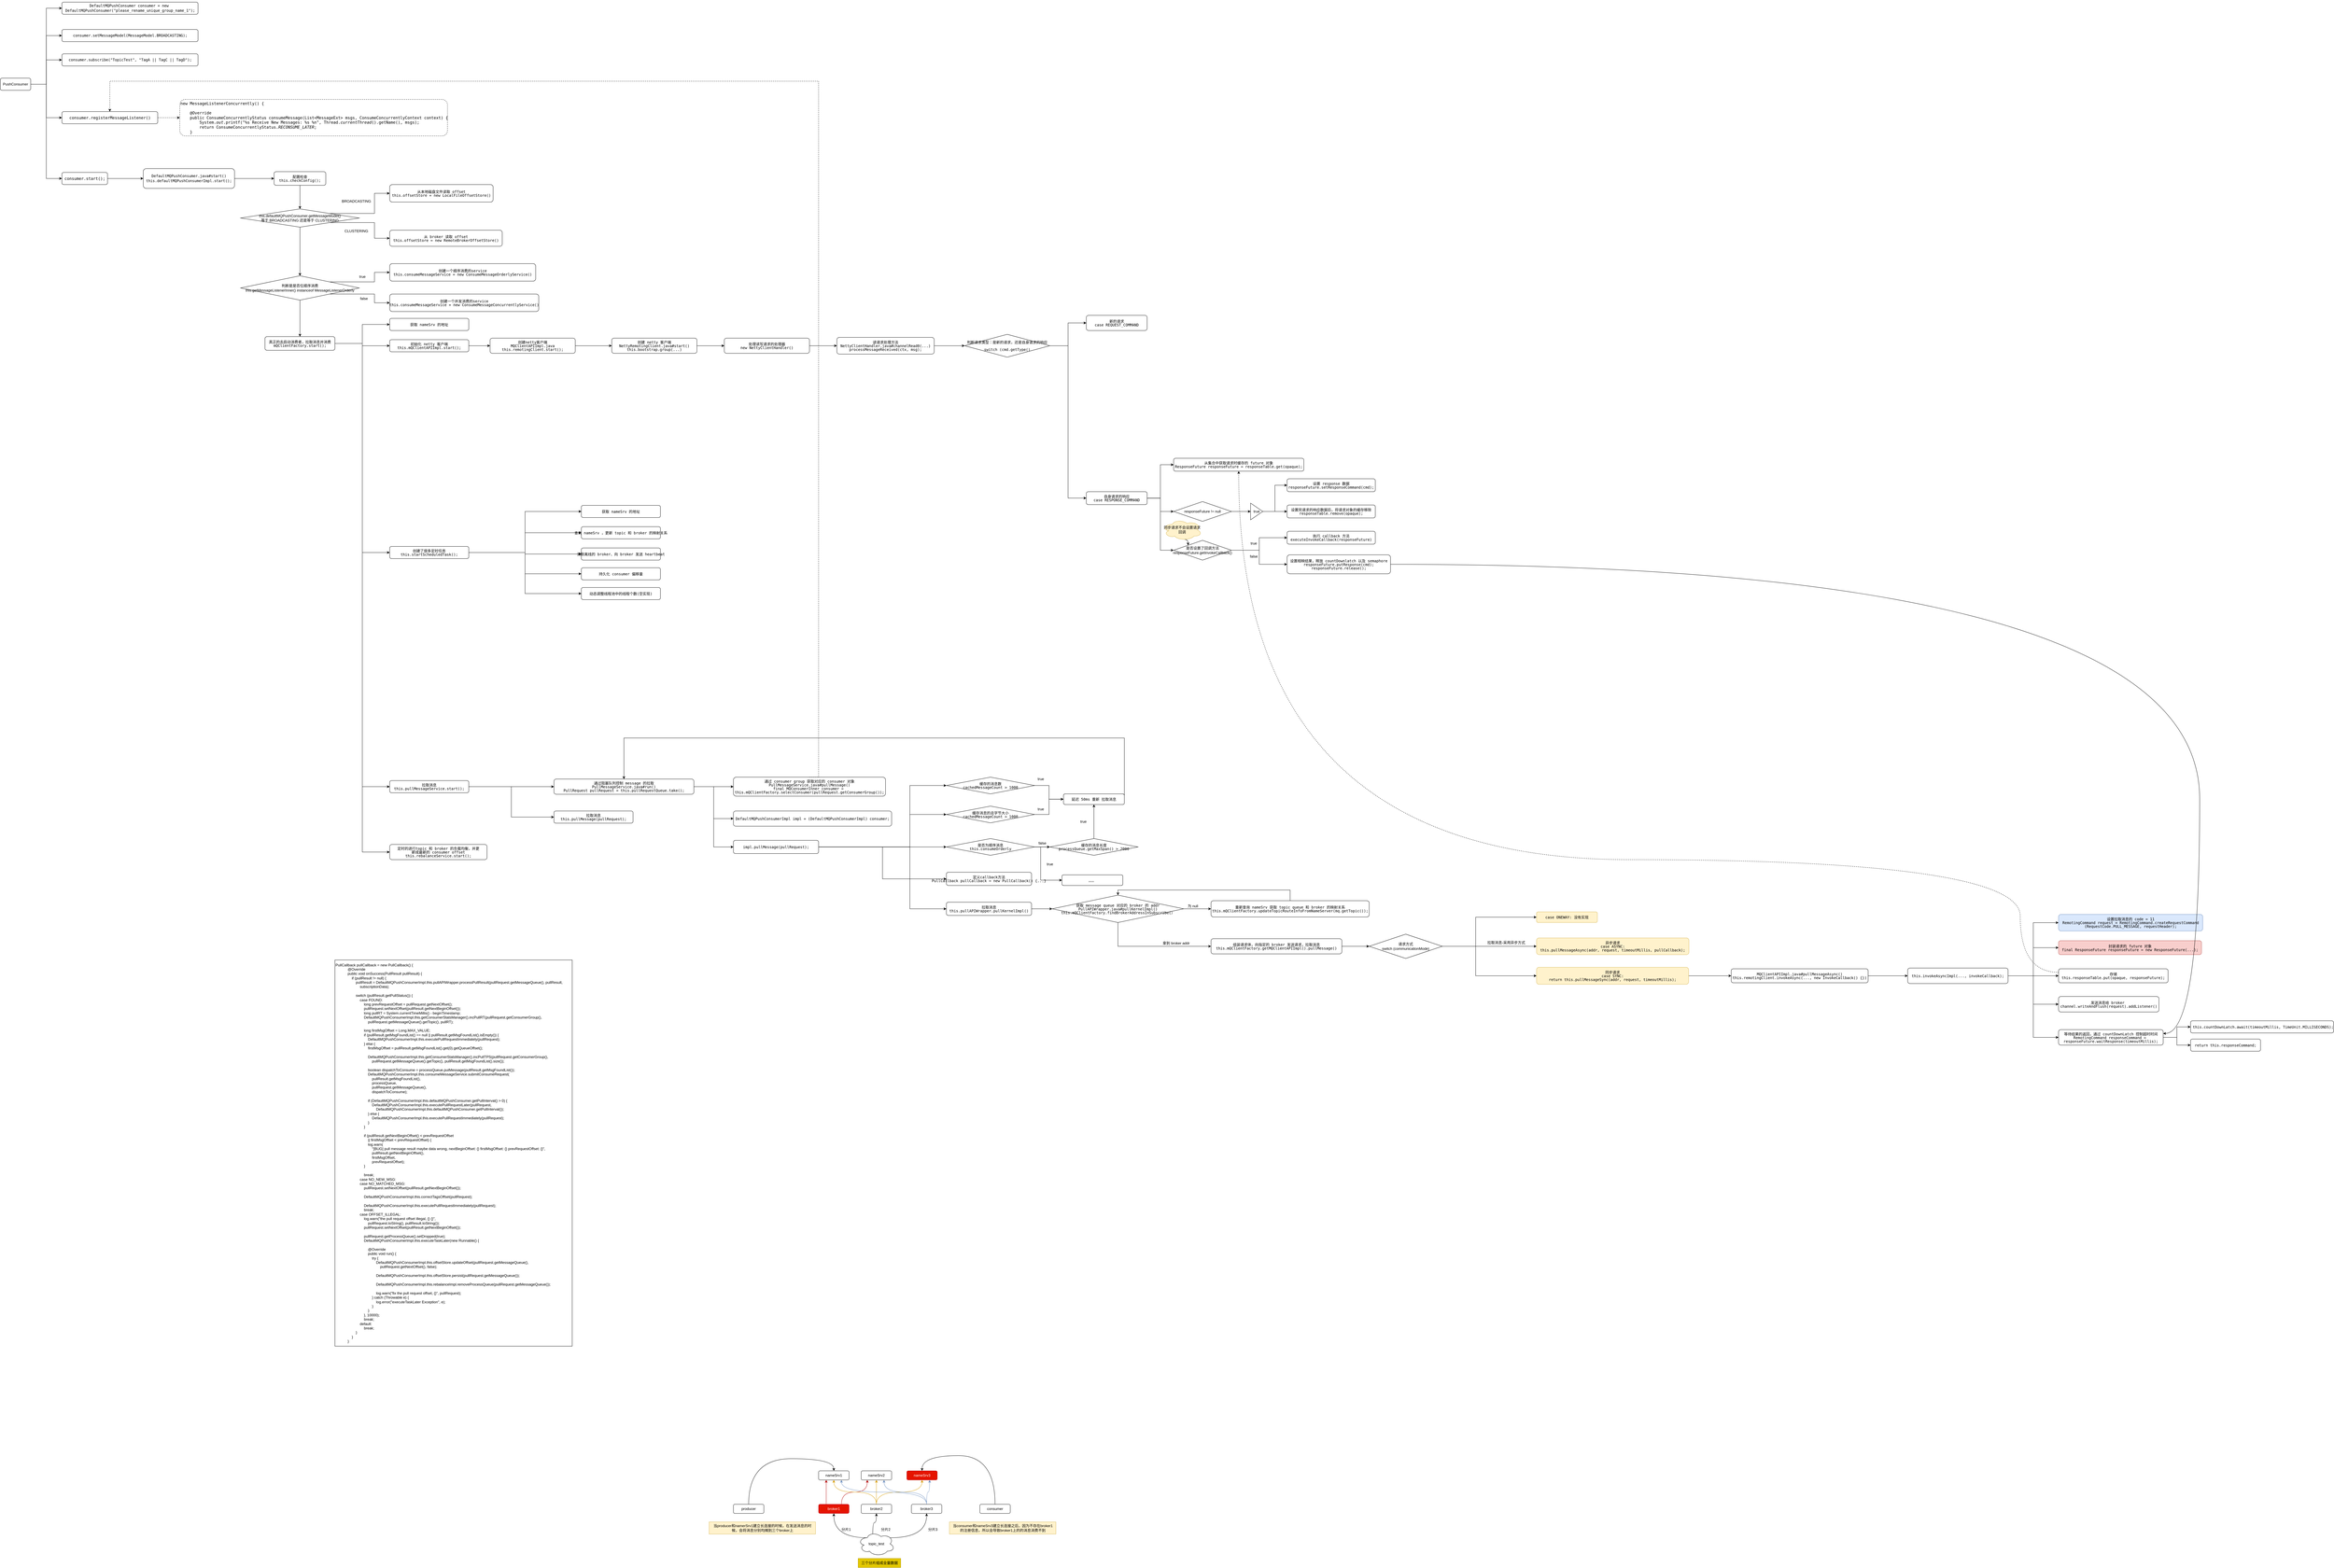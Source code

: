 <mxfile version="21.2.1" type="github">
  <diagram name="第 1 页" id="IU7aOQ9VipTSvC4_DZ-x">
    <mxGraphModel dx="1974" dy="1740" grid="1" gridSize="10" guides="1" tooltips="1" connect="1" arrows="1" fold="1" page="1" pageScale="1" pageWidth="827" pageHeight="1169" math="0" shadow="0">
      <root>
        <mxCell id="0" />
        <mxCell id="1" parent="0" />
        <mxCell id="u1e75DGR59H8cyzuvioA-26" style="edgeStyle=orthogonalEdgeStyle;rounded=0;orthogonalLoop=1;jettySize=auto;html=1;exitX=1;exitY=0.5;exitDx=0;exitDy=0;entryX=0;entryY=0.5;entryDx=0;entryDy=0;" parent="1" source="u1e75DGR59H8cyzuvioA-2" target="u1e75DGR59H8cyzuvioA-14" edge="1">
          <mxGeometry relative="1" as="geometry" />
        </mxCell>
        <mxCell id="u1e75DGR59H8cyzuvioA-27" style="edgeStyle=orthogonalEdgeStyle;rounded=0;orthogonalLoop=1;jettySize=auto;html=1;exitX=1;exitY=0.5;exitDx=0;exitDy=0;entryX=0;entryY=0.5;entryDx=0;entryDy=0;" parent="1" source="u1e75DGR59H8cyzuvioA-2" target="u1e75DGR59H8cyzuvioA-7" edge="1">
          <mxGeometry relative="1" as="geometry" />
        </mxCell>
        <mxCell id="GV2LIbkS6AeLCdov7jw_-9" style="edgeStyle=orthogonalEdgeStyle;rounded=0;orthogonalLoop=1;jettySize=auto;html=1;exitX=1;exitY=0.5;exitDx=0;exitDy=0;entryX=0;entryY=0.5;entryDx=0;entryDy=0;" edge="1" parent="1" source="u1e75DGR59H8cyzuvioA-2" target="GV2LIbkS6AeLCdov7jw_-7">
          <mxGeometry relative="1" as="geometry" />
        </mxCell>
        <mxCell id="GV2LIbkS6AeLCdov7jw_-12" style="edgeStyle=orthogonalEdgeStyle;rounded=0;orthogonalLoop=1;jettySize=auto;html=1;exitX=1;exitY=0.5;exitDx=0;exitDy=0;entryX=0;entryY=0.5;entryDx=0;entryDy=0;" edge="1" parent="1" source="u1e75DGR59H8cyzuvioA-2" target="GV2LIbkS6AeLCdov7jw_-11">
          <mxGeometry relative="1" as="geometry" />
        </mxCell>
        <mxCell id="GV2LIbkS6AeLCdov7jw_-13" style="edgeStyle=orthogonalEdgeStyle;rounded=0;orthogonalLoop=1;jettySize=auto;html=1;exitX=1;exitY=0.5;exitDx=0;exitDy=0;entryX=0;entryY=0.5;entryDx=0;entryDy=0;" edge="1" parent="1" source="u1e75DGR59H8cyzuvioA-2" target="GV2LIbkS6AeLCdov7jw_-10">
          <mxGeometry relative="1" as="geometry" />
        </mxCell>
        <mxCell id="u1e75DGR59H8cyzuvioA-2" value="PushConsumer" style="rounded=1;whiteSpace=wrap;html=1;labelBackgroundColor=none;fontColor=#000000;" parent="1" vertex="1">
          <mxGeometry x="-150" y="10" width="100" height="40" as="geometry" />
        </mxCell>
        <mxCell id="u1e75DGR59H8cyzuvioA-22" style="edgeStyle=orthogonalEdgeStyle;rounded=0;orthogonalLoop=1;jettySize=auto;html=1;exitX=1;exitY=0.5;exitDx=0;exitDy=0;entryX=0;entryY=0.5;entryDx=0;entryDy=0;" parent="1" source="u1e75DGR59H8cyzuvioA-7" target="u1e75DGR59H8cyzuvioA-21" edge="1">
          <mxGeometry relative="1" as="geometry" />
        </mxCell>
        <mxCell id="u1e75DGR59H8cyzuvioA-7" value="&lt;div style=&quot;font-family: &amp;quot;JetBrains Mono&amp;quot;, monospace; font-size: 9.8pt;&quot;&gt;&lt;pre&gt;consumer.start();&lt;/pre&gt;&lt;/div&gt;" style="rounded=1;whiteSpace=wrap;html=1;labelBackgroundColor=none;fontColor=#000000;" parent="1" vertex="1">
          <mxGeometry x="52.5" y="320" width="150" height="40" as="geometry" />
        </mxCell>
        <mxCell id="u1e75DGR59H8cyzuvioA-17" style="edgeStyle=orthogonalEdgeStyle;rounded=0;orthogonalLoop=1;jettySize=auto;html=1;exitX=1;exitY=0.5;exitDx=0;exitDy=0;labelBackgroundColor=none;fontColor=#000000;dashed=1;" parent="1" source="u1e75DGR59H8cyzuvioA-14" target="u1e75DGR59H8cyzuvioA-16" edge="1">
          <mxGeometry relative="1" as="geometry">
            <mxPoint y="210" as="targetPoint" />
          </mxGeometry>
        </mxCell>
        <mxCell id="u1e75DGR59H8cyzuvioA-14" value="&lt;div style=&quot;font-family: &amp;quot;JetBrains Mono&amp;quot;, monospace; font-size: 9.8pt;&quot;&gt;&lt;pre&gt;consumer.registerMessageListener()&lt;/pre&gt;&lt;/div&gt;" style="rounded=1;whiteSpace=wrap;html=1;labelBackgroundColor=none;fontColor=#000000;" parent="1" vertex="1">
          <mxGeometry x="52.5" y="120" width="315" height="40" as="geometry" />
        </mxCell>
        <mxCell id="u1e75DGR59H8cyzuvioA-16" value="&lt;div style=&quot;font-family: &amp;quot;JetBrains Mono&amp;quot;, monospace; font-size: 9.8pt;&quot;&gt;&lt;pre&gt;new MessageListenerConcurrently() {&lt;br&gt;&lt;br&gt;    &lt;span style=&quot;&quot;&gt;@Override&lt;br&gt;&lt;/span&gt;&lt;span style=&quot;&quot;&gt;    &lt;/span&gt;&lt;span style=&quot;&quot;&gt;public &lt;/span&gt;ConsumeConcurrentlyStatus &lt;span style=&quot;&quot;&gt;consumeMessage&lt;/span&gt;(List&amp;lt;MessageExt&amp;gt; msgs&lt;span style=&quot;&quot;&gt;, &lt;/span&gt;ConsumeConcurrentlyContext context) {&lt;br&gt;        System.&lt;span style=&quot;font-style: italic;&quot;&gt;out&lt;/span&gt;.printf(&lt;span style=&quot;&quot;&gt;&quot;%s Receive New Messages: %s %n&quot;&lt;/span&gt;&lt;span style=&quot;&quot;&gt;, &lt;/span&gt;Thread.&lt;span style=&quot;font-style:italic;&quot;&gt;currentThread&lt;/span&gt;().getName()&lt;span style=&quot;&quot;&gt;, &lt;/span&gt;msgs)&lt;span style=&quot;&quot;&gt;;&lt;br&gt;&lt;/span&gt;&lt;span style=&quot;&quot;&gt;        return &lt;/span&gt;ConsumeConcurrentlyStatus.&lt;span style=&quot;font-style: italic;&quot;&gt;RECONSUME_LATER&lt;/span&gt;&lt;span style=&quot;&quot;&gt;;&lt;br&gt;&lt;/span&gt;&lt;span style=&quot;&quot;&gt;    &lt;/span&gt;}&lt;/pre&gt;&lt;/div&gt;" style="rounded=1;whiteSpace=wrap;html=1;align=left;labelBackgroundColor=none;fontColor=#000000;dashed=1;" parent="1" vertex="1">
          <mxGeometry x="440" y="80" width="880" height="120" as="geometry" />
        </mxCell>
        <mxCell id="u1e75DGR59H8cyzuvioA-29" style="edgeStyle=orthogonalEdgeStyle;rounded=0;orthogonalLoop=1;jettySize=auto;html=1;exitX=1;exitY=0.5;exitDx=0;exitDy=0;" parent="1" source="u1e75DGR59H8cyzuvioA-21" target="u1e75DGR59H8cyzuvioA-28" edge="1">
          <mxGeometry relative="1" as="geometry" />
        </mxCell>
        <mxCell id="u1e75DGR59H8cyzuvioA-21" value="&lt;div style=&quot;&quot;&gt;&lt;pre style=&quot;&quot;&gt;&lt;font face=&quot;JetBrains Mono, monospace&quot;&gt;DefaultMQPushConsumer.java#start()&lt;br/&gt;this.defaultMQPushConsumerImpl.start();&lt;span style=&quot;font-size: 9.8pt;&quot;&gt;&lt;br&gt;&lt;/span&gt;&lt;/font&gt;&lt;/pre&gt;&lt;/div&gt;" style="rounded=1;whiteSpace=wrap;html=1;labelBackgroundColor=none;fontColor=#000000;" parent="1" vertex="1">
          <mxGeometry x="320" y="307.5" width="300" height="65" as="geometry" />
        </mxCell>
        <mxCell id="u1e75DGR59H8cyzuvioA-31" style="edgeStyle=orthogonalEdgeStyle;rounded=0;orthogonalLoop=1;jettySize=auto;html=1;exitX=0.5;exitY=1;exitDx=0;exitDy=0;" parent="1" source="u1e75DGR59H8cyzuvioA-28" target="u1e75DGR59H8cyzuvioA-30" edge="1">
          <mxGeometry relative="1" as="geometry" />
        </mxCell>
        <mxCell id="u1e75DGR59H8cyzuvioA-28" value="&lt;div style=&quot;line-height: 100%;&quot;&gt;&lt;pre style=&quot;line-height: 100%;&quot;&gt;&lt;font face=&quot;JetBrains Mono, monospace&quot;&gt;配置检查&lt;br/&gt;this.checkConfig();&lt;/font&gt;&lt;br&gt;&lt;/pre&gt;&lt;/div&gt;" style="rounded=1;whiteSpace=wrap;html=1;labelBackgroundColor=none;fontColor=#000000;" parent="1" vertex="1">
          <mxGeometry x="750" y="317.5" width="170" height="45" as="geometry" />
        </mxCell>
        <mxCell id="u1e75DGR59H8cyzuvioA-40" style="edgeStyle=orthogonalEdgeStyle;rounded=0;orthogonalLoop=1;jettySize=auto;html=1;exitX=1;exitY=0;exitDx=0;exitDy=0;entryX=0;entryY=0.5;entryDx=0;entryDy=0;" parent="1" source="u1e75DGR59H8cyzuvioA-30" target="u1e75DGR59H8cyzuvioA-32" edge="1">
          <mxGeometry relative="1" as="geometry" />
        </mxCell>
        <mxCell id="u1e75DGR59H8cyzuvioA-41" style="edgeStyle=orthogonalEdgeStyle;rounded=0;orthogonalLoop=1;jettySize=auto;html=1;exitX=1;exitY=1;exitDx=0;exitDy=0;entryX=0;entryY=0.5;entryDx=0;entryDy=0;" parent="1" source="u1e75DGR59H8cyzuvioA-30" target="u1e75DGR59H8cyzuvioA-35" edge="1">
          <mxGeometry relative="1" as="geometry" />
        </mxCell>
        <mxCell id="u1e75DGR59H8cyzuvioA-42" style="edgeStyle=orthogonalEdgeStyle;rounded=0;orthogonalLoop=1;jettySize=auto;html=1;exitX=0.5;exitY=1;exitDx=0;exitDy=0;entryX=0.5;entryY=0;entryDx=0;entryDy=0;" parent="1" source="u1e75DGR59H8cyzuvioA-30" target="u1e75DGR59H8cyzuvioA-43" edge="1">
          <mxGeometry relative="1" as="geometry">
            <mxPoint x="834.696" y="650" as="targetPoint" />
          </mxGeometry>
        </mxCell>
        <mxCell id="u1e75DGR59H8cyzuvioA-30" value="&lt;div&gt;this.defaultMQPushConsumer.getMessageModel()&lt;/div&gt;&lt;div&gt;等于 BROADCASTING 还是等于 CLUSTERING&lt;/div&gt;" style="rhombus;whiteSpace=wrap;html=1;" parent="1" vertex="1">
          <mxGeometry x="640" y="440" width="390" height="60" as="geometry" />
        </mxCell>
        <mxCell id="u1e75DGR59H8cyzuvioA-32" value="&lt;div style=&quot;line-height: 100%;&quot;&gt;&lt;pre style=&quot;line-height: 100%;&quot;&gt;&lt;pre style=&quot;line-height: 100%;&quot;&gt;从本地磁盘文件读取 offset&lt;br&gt;this.offsetStore = new LocalFileOffsetStore()&lt;br&gt;&lt;/pre&gt;&lt;/pre&gt;&lt;/div&gt;" style="rounded=1;whiteSpace=wrap;html=1;labelBackgroundColor=none;fontColor=#000000;" parent="1" vertex="1">
          <mxGeometry x="1130" y="360" width="340" height="57.5" as="geometry" />
        </mxCell>
        <mxCell id="u1e75DGR59H8cyzuvioA-34" value="BROADCASTING" style="text;html=1;align=center;verticalAlign=middle;resizable=0;points=[];autosize=1;strokeColor=none;fillColor=none;" parent="1" vertex="1">
          <mxGeometry x="960" y="400" width="120" height="30" as="geometry" />
        </mxCell>
        <mxCell id="u1e75DGR59H8cyzuvioA-35" value="&lt;div style=&quot;line-height: 100%;&quot;&gt;&lt;pre style=&quot;line-height: 100%;&quot;&gt;从 broker 读取 offset&lt;br&gt;this.offsetStore = new RemoteBrokerOffsetStore()&lt;br&gt;&lt;/pre&gt;&lt;/div&gt;" style="rounded=1;whiteSpace=wrap;html=1;labelBackgroundColor=none;fontColor=#000000;" parent="1" vertex="1">
          <mxGeometry x="1130" y="510" width="370" height="53" as="geometry" />
        </mxCell>
        <mxCell id="u1e75DGR59H8cyzuvioA-37" value="CLUSTERING" style="text;html=1;align=center;verticalAlign=middle;resizable=0;points=[];autosize=1;strokeColor=none;fillColor=none;" parent="1" vertex="1">
          <mxGeometry x="970" y="498" width="100" height="30" as="geometry" />
        </mxCell>
        <mxCell id="u1e75DGR59H8cyzuvioA-45" style="edgeStyle=orthogonalEdgeStyle;rounded=0;orthogonalLoop=1;jettySize=auto;html=1;exitX=1;exitY=0;exitDx=0;exitDy=0;" parent="1" source="u1e75DGR59H8cyzuvioA-43" target="u1e75DGR59H8cyzuvioA-44" edge="1">
          <mxGeometry relative="1" as="geometry" />
        </mxCell>
        <mxCell id="u1e75DGR59H8cyzuvioA-47" style="edgeStyle=orthogonalEdgeStyle;rounded=0;orthogonalLoop=1;jettySize=auto;html=1;exitX=1;exitY=1;exitDx=0;exitDy=0;entryX=0;entryY=0.5;entryDx=0;entryDy=0;" parent="1" source="u1e75DGR59H8cyzuvioA-43" target="u1e75DGR59H8cyzuvioA-46" edge="1">
          <mxGeometry relative="1" as="geometry" />
        </mxCell>
        <mxCell id="u1e75DGR59H8cyzuvioA-51" style="edgeStyle=orthogonalEdgeStyle;rounded=0;orthogonalLoop=1;jettySize=auto;html=1;exitX=0.5;exitY=1;exitDx=0;exitDy=0;" parent="1" source="u1e75DGR59H8cyzuvioA-43" target="u1e75DGR59H8cyzuvioA-50" edge="1">
          <mxGeometry relative="1" as="geometry" />
        </mxCell>
        <mxCell id="u1e75DGR59H8cyzuvioA-43" value="判断是是否位顺序消费&lt;br&gt;this.getMessageListenerInner() instanceof MessageListenerOrderly" style="rhombus;whiteSpace=wrap;html=1;" parent="1" vertex="1">
          <mxGeometry x="640" y="660" width="390" height="80" as="geometry" />
        </mxCell>
        <mxCell id="u1e75DGR59H8cyzuvioA-44" value="&lt;div style=&quot;line-height: 100%;&quot;&gt;&lt;pre style=&quot;line-height: 100%;&quot;&gt;&lt;pre style=&quot;line-height: 100%;&quot;&gt;创建一个顺序消费的service&lt;br/&gt;this.consumeMessageService = new ConsumeMessageOrderlyService()&lt;br&gt;&lt;/pre&gt;&lt;/pre&gt;&lt;/div&gt;" style="rounded=1;whiteSpace=wrap;html=1;labelBackgroundColor=none;fontColor=#000000;" parent="1" vertex="1">
          <mxGeometry x="1130" y="620" width="480" height="57.5" as="geometry" />
        </mxCell>
        <mxCell id="u1e75DGR59H8cyzuvioA-46" value="&lt;div style=&quot;line-height: 100%;&quot;&gt;&lt;pre style=&quot;line-height: 100%;&quot;&gt;&lt;pre style=&quot;line-height: 100%;&quot;&gt;创建一个并发消费的service&lt;br/&gt;this.consumeMessageService = new ConsumeMessageConcurrentlyService()&lt;br&gt;&lt;/pre&gt;&lt;/pre&gt;&lt;/div&gt;" style="rounded=1;whiteSpace=wrap;html=1;labelBackgroundColor=none;fontColor=#000000;" parent="1" vertex="1">
          <mxGeometry x="1130" y="720" width="490" height="57.5" as="geometry" />
        </mxCell>
        <mxCell id="u1e75DGR59H8cyzuvioA-48" value="true" style="text;html=1;align=center;verticalAlign=middle;resizable=0;points=[];autosize=1;strokeColor=none;fillColor=none;" parent="1" vertex="1">
          <mxGeometry x="1020" y="648" width="40" height="30" as="geometry" />
        </mxCell>
        <mxCell id="u1e75DGR59H8cyzuvioA-49" value="false" style="text;html=1;align=center;verticalAlign=middle;resizable=0;points=[];autosize=1;strokeColor=none;fillColor=none;" parent="1" vertex="1">
          <mxGeometry x="1020" y="720" width="50" height="30" as="geometry" />
        </mxCell>
        <mxCell id="u1e75DGR59H8cyzuvioA-54" style="edgeStyle=orthogonalEdgeStyle;rounded=0;orthogonalLoop=1;jettySize=auto;html=1;exitX=1;exitY=0.5;exitDx=0;exitDy=0;entryX=0;entryY=0.5;entryDx=0;entryDy=0;" parent="1" source="u1e75DGR59H8cyzuvioA-50" target="u1e75DGR59H8cyzuvioA-52" edge="1">
          <mxGeometry relative="1" as="geometry" />
        </mxCell>
        <mxCell id="u1e75DGR59H8cyzuvioA-55" style="edgeStyle=orthogonalEdgeStyle;rounded=0;orthogonalLoop=1;jettySize=auto;html=1;exitX=1;exitY=0.5;exitDx=0;exitDy=0;entryX=0;entryY=0.5;entryDx=0;entryDy=0;" parent="1" source="u1e75DGR59H8cyzuvioA-50" target="u1e75DGR59H8cyzuvioA-53" edge="1">
          <mxGeometry relative="1" as="geometry" />
        </mxCell>
        <mxCell id="u1e75DGR59H8cyzuvioA-57" style="edgeStyle=orthogonalEdgeStyle;rounded=0;orthogonalLoop=1;jettySize=auto;html=1;exitX=1;exitY=0.5;exitDx=0;exitDy=0;entryX=0;entryY=0.5;entryDx=0;entryDy=0;" parent="1" source="u1e75DGR59H8cyzuvioA-50" target="u1e75DGR59H8cyzuvioA-56" edge="1">
          <mxGeometry relative="1" as="geometry" />
        </mxCell>
        <mxCell id="u1e75DGR59H8cyzuvioA-59" style="edgeStyle=orthogonalEdgeStyle;rounded=0;orthogonalLoop=1;jettySize=auto;html=1;exitX=1;exitY=0.5;exitDx=0;exitDy=0;entryX=0;entryY=0.5;entryDx=0;entryDy=0;" parent="1" source="u1e75DGR59H8cyzuvioA-50" target="u1e75DGR59H8cyzuvioA-58" edge="1">
          <mxGeometry relative="1" as="geometry" />
        </mxCell>
        <mxCell id="GV2LIbkS6AeLCdov7jw_-15" style="edgeStyle=orthogonalEdgeStyle;rounded=0;orthogonalLoop=1;jettySize=auto;html=1;exitX=1;exitY=0.5;exitDx=0;exitDy=0;entryX=0;entryY=0.5;entryDx=0;entryDy=0;" edge="1" parent="1" source="u1e75DGR59H8cyzuvioA-50" target="GV2LIbkS6AeLCdov7jw_-14">
          <mxGeometry relative="1" as="geometry" />
        </mxCell>
        <mxCell id="u1e75DGR59H8cyzuvioA-50" value="&lt;div style=&quot;line-height: 100%;&quot;&gt;&lt;pre style=&quot;line-height: 100%;&quot;&gt;&lt;font face=&quot;JetBrains Mono, monospace&quot;&gt;真正的去启动消费者，拉取消息并消费&lt;br/&gt;mQClientFactory.start();&lt;/font&gt;&lt;br&gt;&lt;/pre&gt;&lt;/div&gt;" style="rounded=1;whiteSpace=wrap;html=1;labelBackgroundColor=none;fontColor=#000000;" parent="1" vertex="1">
          <mxGeometry x="720" y="860" width="230" height="45" as="geometry" />
        </mxCell>
        <mxCell id="GV2LIbkS6AeLCdov7jw_-24" style="edgeStyle=orthogonalEdgeStyle;rounded=0;orthogonalLoop=1;jettySize=auto;html=1;exitX=1;exitY=0.5;exitDx=0;exitDy=0;" edge="1" parent="1" source="u1e75DGR59H8cyzuvioA-52" target="GV2LIbkS6AeLCdov7jw_-23">
          <mxGeometry relative="1" as="geometry" />
        </mxCell>
        <mxCell id="u1e75DGR59H8cyzuvioA-52" value="&lt;div style=&quot;line-height: 100%;&quot;&gt;&lt;pre style=&quot;line-height: 100%;&quot;&gt;&lt;pre style=&quot;line-height: 100%;&quot;&gt;初始化 netty 客户端&lt;br/&gt;this.mQClientAPIImpl.start();&lt;br&gt;&lt;/pre&gt;&lt;/pre&gt;&lt;/div&gt;" style="rounded=1;whiteSpace=wrap;html=1;labelBackgroundColor=none;fontColor=#000000;" parent="1" vertex="1">
          <mxGeometry x="1130" y="870" width="260" height="40" as="geometry" />
        </mxCell>
        <mxCell id="GV2LIbkS6AeLCdov7jw_-17" style="edgeStyle=orthogonalEdgeStyle;rounded=0;orthogonalLoop=1;jettySize=auto;html=1;exitX=1;exitY=0.5;exitDx=0;exitDy=0;entryX=0;entryY=0.5;entryDx=0;entryDy=0;" edge="1" parent="1" source="u1e75DGR59H8cyzuvioA-53" target="u1e75DGR59H8cyzuvioA-63">
          <mxGeometry relative="1" as="geometry" />
        </mxCell>
        <mxCell id="GV2LIbkS6AeLCdov7jw_-18" style="edgeStyle=orthogonalEdgeStyle;rounded=0;orthogonalLoop=1;jettySize=auto;html=1;exitX=1;exitY=0.5;exitDx=0;exitDy=0;entryX=0;entryY=0.5;entryDx=0;entryDy=0;" edge="1" parent="1" source="u1e75DGR59H8cyzuvioA-53" target="u1e75DGR59H8cyzuvioA-61">
          <mxGeometry relative="1" as="geometry" />
        </mxCell>
        <mxCell id="GV2LIbkS6AeLCdov7jw_-20" style="edgeStyle=orthogonalEdgeStyle;rounded=0;orthogonalLoop=1;jettySize=auto;html=1;exitX=1;exitY=0.5;exitDx=0;exitDy=0;" edge="1" parent="1" source="u1e75DGR59H8cyzuvioA-53" target="u1e75DGR59H8cyzuvioA-62">
          <mxGeometry relative="1" as="geometry" />
        </mxCell>
        <mxCell id="GV2LIbkS6AeLCdov7jw_-21" style="edgeStyle=orthogonalEdgeStyle;rounded=0;orthogonalLoop=1;jettySize=auto;html=1;exitX=1;exitY=0.5;exitDx=0;exitDy=0;entryX=0;entryY=0.5;entryDx=0;entryDy=0;" edge="1" parent="1" source="u1e75DGR59H8cyzuvioA-53" target="u1e75DGR59H8cyzuvioA-64">
          <mxGeometry relative="1" as="geometry" />
        </mxCell>
        <mxCell id="GV2LIbkS6AeLCdov7jw_-22" style="edgeStyle=orthogonalEdgeStyle;rounded=0;orthogonalLoop=1;jettySize=auto;html=1;exitX=1;exitY=0.5;exitDx=0;exitDy=0;entryX=0;entryY=0.5;entryDx=0;entryDy=0;" edge="1" parent="1" source="u1e75DGR59H8cyzuvioA-53" target="u1e75DGR59H8cyzuvioA-66">
          <mxGeometry relative="1" as="geometry" />
        </mxCell>
        <mxCell id="u1e75DGR59H8cyzuvioA-53" value="&lt;div style=&quot;line-height: 100%;&quot;&gt;&lt;pre style=&quot;line-height: 100%;&quot;&gt;&lt;pre style=&quot;line-height: 100%;&quot;&gt;创建了很多定时任务&lt;br/&gt;this.startScheduledTask();&lt;br&gt;&lt;/pre&gt;&lt;/pre&gt;&lt;/div&gt;" style="rounded=1;whiteSpace=wrap;html=1;labelBackgroundColor=none;fontColor=#000000;" parent="1" vertex="1">
          <mxGeometry x="1130" y="1550" width="260" height="40" as="geometry" />
        </mxCell>
        <mxCell id="X7Jx9eTg-U3O_y43wXAH-4" style="edgeStyle=orthogonalEdgeStyle;rounded=0;orthogonalLoop=1;jettySize=auto;html=1;exitX=1;exitY=0.5;exitDx=0;exitDy=0;" parent="1" source="u1e75DGR59H8cyzuvioA-56" target="X7Jx9eTg-U3O_y43wXAH-3" edge="1">
          <mxGeometry relative="1" as="geometry" />
        </mxCell>
        <mxCell id="X7Jx9eTg-U3O_y43wXAH-6" style="edgeStyle=orthogonalEdgeStyle;rounded=0;orthogonalLoop=1;jettySize=auto;html=1;exitX=1;exitY=0.5;exitDx=0;exitDy=0;entryX=0;entryY=0.5;entryDx=0;entryDy=0;" parent="1" source="u1e75DGR59H8cyzuvioA-56" target="X7Jx9eTg-U3O_y43wXAH-5" edge="1">
          <mxGeometry relative="1" as="geometry" />
        </mxCell>
        <mxCell id="u1e75DGR59H8cyzuvioA-56" value="&lt;div style=&quot;line-height: 100%;&quot;&gt;&lt;pre style=&quot;line-height: 100%;&quot;&gt;&lt;pre style=&quot;line-height: 100%;&quot;&gt;拉取消息&lt;br/&gt;this.pullMessageService.start();&lt;br&gt;&lt;/pre&gt;&lt;/pre&gt;&lt;/div&gt;" style="rounded=1;whiteSpace=wrap;html=1;labelBackgroundColor=none;fontColor=#000000;" parent="1" vertex="1">
          <mxGeometry x="1130" y="2320" width="260" height="40" as="geometry" />
        </mxCell>
        <mxCell id="u1e75DGR59H8cyzuvioA-58" value="&lt;div style=&quot;line-height: 100%;&quot;&gt;&lt;pre style=&quot;line-height: 100%;&quot;&gt;&lt;pre style=&quot;line-height: 100%;&quot;&gt;定时的进行topic 和 broker 的负载均衡，并更&lt;br/&gt;新成最新的 consumer offset&lt;br/&gt;this.rebalanceService.start();&lt;br&gt;&lt;/pre&gt;&lt;/pre&gt;&lt;/div&gt;" style="rounded=1;whiteSpace=wrap;html=1;labelBackgroundColor=none;fontColor=#000000;" parent="1" vertex="1">
          <mxGeometry x="1130" y="2530" width="320" height="50" as="geometry" />
        </mxCell>
        <mxCell id="u1e75DGR59H8cyzuvioA-61" value="&lt;div style=&quot;line-height: 100%;&quot;&gt;&lt;pre style=&quot;line-height: 100%;&quot;&gt;&lt;pre style=&quot;line-height: 100%;&quot;&gt;查询 nameSrv ，更新 topic 和 broker 的映射关系&lt;br&gt;&lt;/pre&gt;&lt;/pre&gt;&lt;/div&gt;" style="rounded=1;whiteSpace=wrap;html=1;labelBackgroundColor=none;fontColor=#000000;" parent="1" vertex="1">
          <mxGeometry x="1760" y="1485" width="260" height="40" as="geometry" />
        </mxCell>
        <mxCell id="u1e75DGR59H8cyzuvioA-62" value="&lt;div style=&quot;line-height: 100%;&quot;&gt;&lt;pre style=&quot;line-height: 100%;&quot;&gt;&lt;pre style=&quot;line-height: 100%;&quot;&gt;清除离线的 broker、向 broker 发送 heartbeat&lt;br&gt;&lt;/pre&gt;&lt;/pre&gt;&lt;/div&gt;" style="rounded=1;whiteSpace=wrap;html=1;labelBackgroundColor=none;fontColor=#000000;" parent="1" vertex="1">
          <mxGeometry x="1760" y="1555" width="260" height="40" as="geometry" />
        </mxCell>
        <mxCell id="u1e75DGR59H8cyzuvioA-63" value="&lt;div style=&quot;line-height: 100%;&quot;&gt;&lt;pre style=&quot;line-height: 100%;&quot;&gt;&lt;pre style=&quot;line-height: 100%;&quot;&gt;获取 nameSrv 的地址&lt;br&gt;&lt;/pre&gt;&lt;/pre&gt;&lt;/div&gt;" style="rounded=1;whiteSpace=wrap;html=1;labelBackgroundColor=none;fontColor=#000000;" parent="1" vertex="1">
          <mxGeometry x="1760" y="1415" width="260" height="40" as="geometry" />
        </mxCell>
        <mxCell id="u1e75DGR59H8cyzuvioA-64" value="&lt;div style=&quot;line-height: 100%;&quot;&gt;&lt;pre style=&quot;line-height: 100%;&quot;&gt;&lt;pre style=&quot;line-height: 100%;&quot;&gt;持久化 consumer 偏移量&lt;br&gt;&lt;/pre&gt;&lt;/pre&gt;&lt;/div&gt;" style="rounded=1;whiteSpace=wrap;html=1;labelBackgroundColor=none;fontColor=#000000;" parent="1" vertex="1">
          <mxGeometry x="1760" y="1620" width="260" height="40" as="geometry" />
        </mxCell>
        <mxCell id="u1e75DGR59H8cyzuvioA-66" value="&lt;div style=&quot;line-height: 100%;&quot;&gt;&lt;pre style=&quot;line-height: 100%;&quot;&gt;&lt;pre style=&quot;line-height: 100%;&quot;&gt;动态调整线程池中的线程个数(空实现)&lt;br&gt;&lt;/pre&gt;&lt;/pre&gt;&lt;/div&gt;" style="rounded=1;whiteSpace=wrap;html=1;labelBackgroundColor=none;fontColor=#000000;" parent="1" vertex="1">
          <mxGeometry x="1760" y="1685" width="260" height="40" as="geometry" />
        </mxCell>
        <mxCell id="X7Jx9eTg-U3O_y43wXAH-9" style="edgeStyle=orthogonalEdgeStyle;rounded=0;orthogonalLoop=1;jettySize=auto;html=1;exitX=1;exitY=0.5;exitDx=0;exitDy=0;" parent="1" source="X7Jx9eTg-U3O_y43wXAH-3" target="X7Jx9eTg-U3O_y43wXAH-8" edge="1">
          <mxGeometry relative="1" as="geometry" />
        </mxCell>
        <mxCell id="X7Jx9eTg-U3O_y43wXAH-13" style="edgeStyle=orthogonalEdgeStyle;rounded=0;orthogonalLoop=1;jettySize=auto;html=1;exitX=1;exitY=0.5;exitDx=0;exitDy=0;entryX=0;entryY=0.5;entryDx=0;entryDy=0;" parent="1" source="X7Jx9eTg-U3O_y43wXAH-3" target="X7Jx9eTg-U3O_y43wXAH-11" edge="1">
          <mxGeometry relative="1" as="geometry" />
        </mxCell>
        <mxCell id="X7Jx9eTg-U3O_y43wXAH-14" style="edgeStyle=orthogonalEdgeStyle;rounded=0;orthogonalLoop=1;jettySize=auto;html=1;exitX=1;exitY=0.5;exitDx=0;exitDy=0;entryX=0;entryY=0.5;entryDx=0;entryDy=0;" parent="1" source="X7Jx9eTg-U3O_y43wXAH-3" target="X7Jx9eTg-U3O_y43wXAH-12" edge="1">
          <mxGeometry relative="1" as="geometry" />
        </mxCell>
        <mxCell id="X7Jx9eTg-U3O_y43wXAH-3" value="&lt;div style=&quot;line-height: 100%;&quot;&gt;&lt;pre style=&quot;line-height: 100%;&quot;&gt;&lt;pre style=&quot;line-height: 100%;&quot;&gt;通过阻塞队列控制 message 的拉取&lt;br/&gt;PullMessageService.java#run()&lt;br/&gt;PullRequest pullRequest = this.pullRequestQueue.take();&lt;br&gt;&lt;/pre&gt;&lt;/pre&gt;&lt;/div&gt;" style="rounded=1;whiteSpace=wrap;html=1;labelBackgroundColor=none;fontColor=#000000;" parent="1" vertex="1">
          <mxGeometry x="1670" y="2315" width="460" height="50" as="geometry" />
        </mxCell>
        <mxCell id="X7Jx9eTg-U3O_y43wXAH-5" value="&lt;div style=&quot;line-height: 100%;&quot;&gt;&lt;pre style=&quot;line-height: 100%;&quot;&gt;&lt;pre style=&quot;line-height: 100%;&quot;&gt;拉取消息&lt;br/&gt;this.pullMessage(pullRequest);&lt;br&gt;&lt;/pre&gt;&lt;/pre&gt;&lt;/div&gt;" style="rounded=1;whiteSpace=wrap;html=1;labelBackgroundColor=none;fontColor=#000000;" parent="1" vertex="1">
          <mxGeometry x="1670" y="2420" width="260" height="40" as="geometry" />
        </mxCell>
        <mxCell id="X7Jx9eTg-U3O_y43wXAH-8" value="&lt;div style=&quot;line-height: 100%;&quot;&gt;&lt;pre style=&quot;line-height: 100%;&quot;&gt;&lt;pre style=&quot;line-height: 100%;&quot;&gt;通过 consumer group 获取对应的 consumer 对象&lt;br/&gt;PullMessageService.java#pullMessage()&lt;br/&gt;final MQConsumerInner consumer = &lt;br/&gt;this.mQClientFactory.selectConsumer(pullRequest.getConsumerGroup());&lt;br&gt;&lt;/pre&gt;&lt;/pre&gt;&lt;/div&gt;" style="rounded=1;whiteSpace=wrap;html=1;labelBackgroundColor=none;fontColor=#000000;" parent="1" vertex="1">
          <mxGeometry x="2260" y="2308.75" width="500" height="62.5" as="geometry" />
        </mxCell>
        <mxCell id="X7Jx9eTg-U3O_y43wXAH-11" value="&lt;div style=&quot;line-height: 100%;&quot;&gt;&lt;pre style=&quot;line-height: 100%;&quot;&gt;&lt;pre style=&quot;line-height: 100%;&quot;&gt;DefaultMQPushConsumerImpl impl = (DefaultMQPushConsumerImpl) consumer;&lt;br&gt;&lt;/pre&gt;&lt;/pre&gt;&lt;/div&gt;" style="rounded=1;whiteSpace=wrap;html=1;labelBackgroundColor=none;fontColor=#000000;" parent="1" vertex="1">
          <mxGeometry x="2260" y="2420" width="520" height="50" as="geometry" />
        </mxCell>
        <mxCell id="X7Jx9eTg-U3O_y43wXAH-16" style="edgeStyle=orthogonalEdgeStyle;rounded=0;orthogonalLoop=1;jettySize=auto;html=1;exitX=1;exitY=0.5;exitDx=0;exitDy=0;entryX=0;entryY=0.5;entryDx=0;entryDy=0;" parent="1" source="X7Jx9eTg-U3O_y43wXAH-12" target="X7Jx9eTg-U3O_y43wXAH-15" edge="1">
          <mxGeometry relative="1" as="geometry">
            <Array as="points">
              <mxPoint x="2840" y="2538" />
              <mxPoint x="2840" y="2337" />
            </Array>
          </mxGeometry>
        </mxCell>
        <mxCell id="X7Jx9eTg-U3O_y43wXAH-18" style="edgeStyle=orthogonalEdgeStyle;rounded=0;orthogonalLoop=1;jettySize=auto;html=1;exitX=1;exitY=0.5;exitDx=0;exitDy=0;entryX=0;entryY=0.5;entryDx=0;entryDy=0;" parent="1" source="X7Jx9eTg-U3O_y43wXAH-12" target="X7Jx9eTg-U3O_y43wXAH-23" edge="1">
          <mxGeometry relative="1" as="geometry">
            <mxPoint x="2960" y="2432" as="targetPoint" />
            <Array as="points">
              <mxPoint x="2840" y="2538" />
              <mxPoint x="2840" y="2432" />
            </Array>
          </mxGeometry>
        </mxCell>
        <mxCell id="X7Jx9eTg-U3O_y43wXAH-26" style="edgeStyle=orthogonalEdgeStyle;rounded=0;orthogonalLoop=1;jettySize=auto;html=1;exitX=1;exitY=0.5;exitDx=0;exitDy=0;entryX=0;entryY=0.5;entryDx=0;entryDy=0;" parent="1" source="X7Jx9eTg-U3O_y43wXAH-12" target="X7Jx9eTg-U3O_y43wXAH-25" edge="1">
          <mxGeometry relative="1" as="geometry" />
        </mxCell>
        <mxCell id="X7Jx9eTg-U3O_y43wXAH-42" style="edgeStyle=orthogonalEdgeStyle;rounded=0;orthogonalLoop=1;jettySize=auto;html=1;exitX=1;exitY=0.5;exitDx=0;exitDy=0;entryX=0;entryY=0.5;entryDx=0;entryDy=0;" parent="1" source="X7Jx9eTg-U3O_y43wXAH-12" target="X7Jx9eTg-U3O_y43wXAH-41" edge="1">
          <mxGeometry relative="1" as="geometry">
            <Array as="points">
              <mxPoint x="2840" y="2538" />
              <mxPoint x="2840" y="2742" />
            </Array>
          </mxGeometry>
        </mxCell>
        <mxCell id="GV2LIbkS6AeLCdov7jw_-4" style="edgeStyle=orthogonalEdgeStyle;rounded=0;orthogonalLoop=1;jettySize=auto;html=1;exitX=1;exitY=0.5;exitDx=0;exitDy=0;entryX=0;entryY=0.5;entryDx=0;entryDy=0;" edge="1" parent="1" source="X7Jx9eTg-U3O_y43wXAH-12" target="GV2LIbkS6AeLCdov7jw_-3">
          <mxGeometry relative="1" as="geometry">
            <mxPoint x="2950" y="2640" as="targetPoint" />
          </mxGeometry>
        </mxCell>
        <mxCell id="X7Jx9eTg-U3O_y43wXAH-12" value="&lt;div style=&quot;line-height: 100%;&quot;&gt;&lt;pre style=&quot;line-height: 100%;&quot;&gt;&lt;pre style=&quot;line-height: 100%;&quot;&gt;impl.pullMessage(pullRequest);&lt;br&gt;&lt;/pre&gt;&lt;/pre&gt;&lt;/div&gt;" style="rounded=1;whiteSpace=wrap;html=1;labelBackgroundColor=none;fontColor=#000000;" parent="1" vertex="1">
          <mxGeometry x="2260" y="2516.5" width="280" height="43.5" as="geometry" />
        </mxCell>
        <mxCell id="X7Jx9eTg-U3O_y43wXAH-21" style="edgeStyle=orthogonalEdgeStyle;rounded=0;orthogonalLoop=1;jettySize=auto;html=1;exitX=1;exitY=0.5;exitDx=0;exitDy=0;" parent="1" source="X7Jx9eTg-U3O_y43wXAH-15" target="X7Jx9eTg-U3O_y43wXAH-19" edge="1">
          <mxGeometry relative="1" as="geometry" />
        </mxCell>
        <mxCell id="X7Jx9eTg-U3O_y43wXAH-15" value="&lt;div style=&quot;line-height: 100%;&quot;&gt;&lt;pre style=&quot;line-height: 100%;&quot;&gt;&lt;pre style=&quot;line-height: 100%;&quot;&gt;缓存的消息数&lt;br/&gt;cachedMessageCount &amp;gt; 1000&lt;br&gt;&lt;/pre&gt;&lt;/pre&gt;&lt;/div&gt;" style="rhombus;whiteSpace=wrap;html=1;" parent="1" vertex="1">
          <mxGeometry x="2960" y="2308.75" width="290" height="55" as="geometry" />
        </mxCell>
        <mxCell id="X7Jx9eTg-U3O_y43wXAH-22" style="edgeStyle=orthogonalEdgeStyle;rounded=0;orthogonalLoop=1;jettySize=auto;html=1;exitX=1;exitY=0.5;exitDx=0;exitDy=0;entryX=0.5;entryY=0;entryDx=0;entryDy=0;" parent="1" source="X7Jx9eTg-U3O_y43wXAH-19" target="X7Jx9eTg-U3O_y43wXAH-3" edge="1">
          <mxGeometry relative="1" as="geometry">
            <mxPoint x="2730" y="1000" as="targetPoint" />
            <Array as="points">
              <mxPoint x="3545" y="2180" />
              <mxPoint x="1900" y="2180" />
            </Array>
          </mxGeometry>
        </mxCell>
        <mxCell id="X7Jx9eTg-U3O_y43wXAH-19" value="&lt;div style=&quot;line-height: 100%;&quot;&gt;&lt;pre style=&quot;line-height: 100%;&quot;&gt;&lt;pre style=&quot;line-height: 100%;&quot;&gt;延迟 50ms 重新 拉取消息&lt;/pre&gt;&lt;/pre&gt;&lt;/div&gt;" style="rounded=1;whiteSpace=wrap;html=1;labelBackgroundColor=none;fontColor=#000000;" parent="1" vertex="1">
          <mxGeometry x="3345" y="2363.75" width="200" height="35" as="geometry" />
        </mxCell>
        <mxCell id="X7Jx9eTg-U3O_y43wXAH-24" style="edgeStyle=orthogonalEdgeStyle;rounded=0;orthogonalLoop=1;jettySize=auto;html=1;exitX=1;exitY=0.5;exitDx=0;exitDy=0;entryX=0;entryY=0.5;entryDx=0;entryDy=0;" parent="1" source="X7Jx9eTg-U3O_y43wXAH-23" target="X7Jx9eTg-U3O_y43wXAH-19" edge="1">
          <mxGeometry relative="1" as="geometry" />
        </mxCell>
        <mxCell id="X7Jx9eTg-U3O_y43wXAH-23" value="&lt;div style=&quot;line-height: 100%;&quot;&gt;&lt;pre style=&quot;line-height: 100%;&quot;&gt;&lt;pre style=&quot;line-height: 100%;&quot;&gt;缓存消息的总字节大小&lt;br/&gt;cachedMessageCount &amp;gt; 1000&lt;br&gt;&lt;/pre&gt;&lt;/pre&gt;&lt;/div&gt;" style="rhombus;whiteSpace=wrap;html=1;" parent="1" vertex="1">
          <mxGeometry x="2960" y="2404" width="290" height="55" as="geometry" />
        </mxCell>
        <mxCell id="X7Jx9eTg-U3O_y43wXAH-27" style="edgeStyle=orthogonalEdgeStyle;rounded=0;orthogonalLoop=1;jettySize=auto;html=1;exitX=1;exitY=0.5;exitDx=0;exitDy=0;entryX=0;entryY=0.5;entryDx=0;entryDy=0;" parent="1" source="X7Jx9eTg-U3O_y43wXAH-25" target="X7Jx9eTg-U3O_y43wXAH-28" edge="1">
          <mxGeometry relative="1" as="geometry">
            <mxPoint x="3330" y="2538" as="targetPoint" />
          </mxGeometry>
        </mxCell>
        <mxCell id="X7Jx9eTg-U3O_y43wXAH-29" value="" style="edgeStyle=orthogonalEdgeStyle;rounded=0;orthogonalLoop=1;jettySize=auto;html=1;" parent="1" source="X7Jx9eTg-U3O_y43wXAH-25" target="X7Jx9eTg-U3O_y43wXAH-28" edge="1">
          <mxGeometry relative="1" as="geometry" />
        </mxCell>
        <mxCell id="X7Jx9eTg-U3O_y43wXAH-36" style="edgeStyle=orthogonalEdgeStyle;rounded=0;orthogonalLoop=1;jettySize=auto;html=1;exitX=1;exitY=0.5;exitDx=0;exitDy=0;entryX=0;entryY=0.5;entryDx=0;entryDy=0;" parent="1" source="X7Jx9eTg-U3O_y43wXAH-25" target="X7Jx9eTg-U3O_y43wXAH-35" edge="1">
          <mxGeometry relative="1" as="geometry">
            <Array as="points">
              <mxPoint x="3270" y="2538" />
              <mxPoint x="3270" y="2648" />
            </Array>
          </mxGeometry>
        </mxCell>
        <mxCell id="X7Jx9eTg-U3O_y43wXAH-25" value="&lt;div style=&quot;line-height: 100%;&quot;&gt;&lt;pre style=&quot;line-height: 100%;&quot;&gt;&lt;pre style=&quot;line-height: 100%;&quot;&gt;是否为顺序消息&lt;br/&gt;this.consumeOrderly&lt;br&gt;&lt;/pre&gt;&lt;/pre&gt;&lt;/div&gt;" style="rhombus;whiteSpace=wrap;html=1;" parent="1" vertex="1">
          <mxGeometry x="2960" y="2510.75" width="290" height="55" as="geometry" />
        </mxCell>
        <mxCell id="X7Jx9eTg-U3O_y43wXAH-31" style="edgeStyle=orthogonalEdgeStyle;rounded=0;orthogonalLoop=1;jettySize=auto;html=1;exitX=0.5;exitY=0;exitDx=0;exitDy=0;" parent="1" source="X7Jx9eTg-U3O_y43wXAH-28" target="X7Jx9eTg-U3O_y43wXAH-19" edge="1">
          <mxGeometry relative="1" as="geometry" />
        </mxCell>
        <mxCell id="X7Jx9eTg-U3O_y43wXAH-28" value="&lt;div style=&quot;line-height: 100%;&quot;&gt;&lt;pre style=&quot;line-height: 100%;&quot;&gt;&lt;pre style=&quot;line-height: 100%;&quot;&gt;缓存的消息长度&lt;br/&gt;processQueue.getMaxSpan() &amp;gt; 2000&lt;br&gt;&lt;/pre&gt;&lt;/pre&gt;&lt;/div&gt;" style="rhombus;whiteSpace=wrap;html=1;" parent="1" vertex="1">
          <mxGeometry x="3300" y="2510.75" width="290" height="55" as="geometry" />
        </mxCell>
        <mxCell id="X7Jx9eTg-U3O_y43wXAH-30" value="false" style="text;html=1;align=center;verticalAlign=middle;resizable=0;points=[];autosize=1;strokeColor=none;fillColor=none;" parent="1" vertex="1">
          <mxGeometry x="3250" y="2510.75" width="50" height="30" as="geometry" />
        </mxCell>
        <mxCell id="X7Jx9eTg-U3O_y43wXAH-32" value="true" style="text;html=1;align=center;verticalAlign=middle;resizable=0;points=[];autosize=1;strokeColor=none;fillColor=none;" parent="1" vertex="1">
          <mxGeometry x="3250" y="2300" width="40" height="30" as="geometry" />
        </mxCell>
        <mxCell id="X7Jx9eTg-U3O_y43wXAH-33" value="true" style="text;html=1;align=center;verticalAlign=middle;resizable=0;points=[];autosize=1;strokeColor=none;fillColor=none;" parent="1" vertex="1">
          <mxGeometry x="3250" y="2398.75" width="40" height="30" as="geometry" />
        </mxCell>
        <mxCell id="X7Jx9eTg-U3O_y43wXAH-34" value="true" style="text;html=1;align=center;verticalAlign=middle;resizable=0;points=[];autosize=1;strokeColor=none;fillColor=none;" parent="1" vertex="1">
          <mxGeometry x="3390" y="2440" width="40" height="30" as="geometry" />
        </mxCell>
        <mxCell id="X7Jx9eTg-U3O_y43wXAH-35" value="&lt;div style=&quot;line-height: 100%;&quot;&gt;&lt;pre style=&quot;line-height: 100%;&quot;&gt;&lt;pre style=&quot;line-height: 100%;&quot;&gt;。。。&lt;/pre&gt;&lt;/pre&gt;&lt;/div&gt;" style="rounded=1;whiteSpace=wrap;html=1;labelBackgroundColor=none;fontColor=#000000;" parent="1" vertex="1">
          <mxGeometry x="3340" y="2630" width="200" height="35" as="geometry" />
        </mxCell>
        <mxCell id="X7Jx9eTg-U3O_y43wXAH-37" value="true" style="text;html=1;align=center;verticalAlign=middle;resizable=0;points=[];autosize=1;strokeColor=none;fillColor=none;" parent="1" vertex="1">
          <mxGeometry x="3280" y="2580" width="40" height="30" as="geometry" />
        </mxCell>
        <mxCell id="X7Jx9eTg-U3O_y43wXAH-44" style="edgeStyle=orthogonalEdgeStyle;rounded=0;orthogonalLoop=1;jettySize=auto;html=1;exitX=1;exitY=0.5;exitDx=0;exitDy=0;" parent="1" source="X7Jx9eTg-U3O_y43wXAH-41" target="X7Jx9eTg-U3O_y43wXAH-43" edge="1">
          <mxGeometry relative="1" as="geometry" />
        </mxCell>
        <mxCell id="X7Jx9eTg-U3O_y43wXAH-41" value="&lt;div style=&quot;line-height: 100%;&quot;&gt;&lt;pre style=&quot;line-height: 100%;&quot;&gt;&lt;pre style=&quot;line-height: 100%;&quot;&gt;拉取消息&lt;br/&gt;this.pullAPIWrapper.pullKernelImpl()&lt;br&gt;&lt;/pre&gt;&lt;/pre&gt;&lt;/div&gt;" style="rounded=1;whiteSpace=wrap;html=1;labelBackgroundColor=none;fontColor=#000000;" parent="1" vertex="1">
          <mxGeometry x="2960" y="2720" width="280" height="43.5" as="geometry" />
        </mxCell>
        <mxCell id="X7Jx9eTg-U3O_y43wXAH-45" style="edgeStyle=orthogonalEdgeStyle;rounded=0;orthogonalLoop=1;jettySize=auto;html=1;exitX=1;exitY=0.5;exitDx=0;exitDy=0;" parent="1" source="X7Jx9eTg-U3O_y43wXAH-43" target="X7Jx9eTg-U3O_y43wXAH-47" edge="1">
          <mxGeometry relative="1" as="geometry">
            <mxPoint x="3790" y="2742" as="targetPoint" />
          </mxGeometry>
        </mxCell>
        <mxCell id="X7Jx9eTg-U3O_y43wXAH-51" style="edgeStyle=orthogonalEdgeStyle;rounded=0;orthogonalLoop=1;jettySize=auto;html=1;exitX=0.5;exitY=1;exitDx=0;exitDy=0;entryX=0;entryY=0.5;entryDx=0;entryDy=0;" parent="1" source="X7Jx9eTg-U3O_y43wXAH-43" target="X7Jx9eTg-U3O_y43wXAH-50" edge="1">
          <mxGeometry relative="1" as="geometry" />
        </mxCell>
        <mxCell id="X7Jx9eTg-U3O_y43wXAH-43" value="&lt;div style=&quot;line-height: 100%;&quot;&gt;&lt;pre style=&quot;line-height: 100%;&quot;&gt;&lt;pre style=&quot;line-height: 100%;&quot;&gt;获取 message queue 对应的 broker 的 addr&lt;br/&gt;PullAPIWrapper.java#pullKernelImpl()&lt;br/&gt;this.mQClientFactory.findBrokerAddressInSubscribe(）&lt;br&gt;&lt;/pre&gt;&lt;/pre&gt;&lt;/div&gt;" style="rhombus;whiteSpace=wrap;html=1;" parent="1" vertex="1">
          <mxGeometry x="3308" y="2696.75" width="432" height="90" as="geometry" />
        </mxCell>
        <mxCell id="X7Jx9eTg-U3O_y43wXAH-49" style="edgeStyle=orthogonalEdgeStyle;rounded=0;orthogonalLoop=1;jettySize=auto;html=1;exitX=0.5;exitY=0;exitDx=0;exitDy=0;entryX=0.5;entryY=0;entryDx=0;entryDy=0;" parent="1" source="X7Jx9eTg-U3O_y43wXAH-47" target="X7Jx9eTg-U3O_y43wXAH-43" edge="1">
          <mxGeometry relative="1" as="geometry">
            <Array as="points">
              <mxPoint x="4090" y="2680" />
              <mxPoint x="3524" y="2680" />
            </Array>
          </mxGeometry>
        </mxCell>
        <mxCell id="X7Jx9eTg-U3O_y43wXAH-47" value="&lt;div style=&quot;line-height: 100%;&quot;&gt;&lt;pre style=&quot;line-height: 100%;&quot;&gt;&lt;pre style=&quot;line-height: 100%;&quot;&gt;重新查询 nameSrv 获取 topic queue 和 broker 的映射关系&lt;br/&gt;this.mQClientFactory.updateTopicRouteInfoFromNameServer(mq.getTopic());&lt;br&gt;&lt;/pre&gt;&lt;/pre&gt;&lt;/div&gt;" style="rounded=1;whiteSpace=wrap;html=1;labelBackgroundColor=none;fontColor=#000000;" parent="1" vertex="1">
          <mxGeometry x="3830" y="2715" width="520" height="53.5" as="geometry" />
        </mxCell>
        <mxCell id="X7Jx9eTg-U3O_y43wXAH-48" value="为 null" style="text;html=1;align=center;verticalAlign=middle;resizable=0;points=[];autosize=1;strokeColor=none;fillColor=none;" parent="1" vertex="1">
          <mxGeometry x="3740" y="2718" width="60" height="30" as="geometry" />
        </mxCell>
        <mxCell id="X7Jx9eTg-U3O_y43wXAH-54" style="edgeStyle=orthogonalEdgeStyle;rounded=0;orthogonalLoop=1;jettySize=auto;html=1;exitX=1;exitY=0.5;exitDx=0;exitDy=0;entryX=0;entryY=0.5;entryDx=0;entryDy=0;" parent="1" source="X7Jx9eTg-U3O_y43wXAH-50" target="X7Jx9eTg-U3O_y43wXAH-59" edge="1">
          <mxGeometry relative="1" as="geometry">
            <mxPoint x="4530" y="2760" as="targetPoint" />
          </mxGeometry>
        </mxCell>
        <mxCell id="X7Jx9eTg-U3O_y43wXAH-50" value="&lt;div style=&quot;line-height: 100%;&quot;&gt;&lt;pre style=&quot;line-height: 100%;&quot;&gt;&lt;pre style=&quot;line-height: 100%;&quot;&gt;组装请求体，向指定的 broker 发送请求，拉取消息&lt;br&gt;this.mQClientFactory.getMQClientAPIImpl().pullMessage()&lt;br&gt;&lt;/pre&gt;&lt;/pre&gt;&lt;/div&gt;" style="rounded=1;whiteSpace=wrap;html=1;labelBackgroundColor=none;fontColor=#000000;" parent="1" vertex="1">
          <mxGeometry x="3830" y="2840" width="430" height="50" as="geometry" />
        </mxCell>
        <mxCell id="X7Jx9eTg-U3O_y43wXAH-52" value="拿到 broker addr" style="text;html=1;align=center;verticalAlign=middle;resizable=0;points=[];autosize=1;strokeColor=none;fillColor=none;" parent="1" vertex="1">
          <mxGeometry x="3660" y="2840" width="110" height="30" as="geometry" />
        </mxCell>
        <mxCell id="X7Jx9eTg-U3O_y43wXAH-56" value="&lt;div style=&quot;line-height: 100%;&quot;&gt;&lt;pre style=&quot;line-height: 100%;&quot;&gt;&lt;pre style=&quot;line-height: 100%;&quot;&gt;case ONEWAY: 没有实现&lt;/pre&gt;&lt;/pre&gt;&lt;/div&gt;" style="rounded=1;whiteSpace=wrap;html=1;labelBackgroundColor=none;fillColor=#fff2cc;strokeColor=#d6b656;" parent="1" vertex="1">
          <mxGeometry x="4900" y="2751.75" width="200" height="35" as="geometry" />
        </mxCell>
        <mxCell id="X7Jx9eTg-U3O_y43wXAH-66" style="edgeStyle=orthogonalEdgeStyle;rounded=0;orthogonalLoop=1;jettySize=auto;html=1;exitX=1;exitY=0.5;exitDx=0;exitDy=0;" parent="1" source="X7Jx9eTg-U3O_y43wXAH-57" target="X7Jx9eTg-U3O_y43wXAH-65" edge="1">
          <mxGeometry relative="1" as="geometry" />
        </mxCell>
        <mxCell id="X7Jx9eTg-U3O_y43wXAH-57" value="&lt;div style=&quot;line-height: 100%;&quot;&gt;&lt;pre style=&quot;line-height: 100%;&quot;&gt;&lt;pre style=&quot;line-height: 100%;&quot;&gt;同步请求&lt;br/&gt;case SYNC:&lt;br/&gt;return this.pullMessageSync(addr, request, timeoutMillis);&lt;br&gt;&lt;/pre&gt;&lt;/pre&gt;&lt;/div&gt;" style="rounded=1;whiteSpace=wrap;html=1;labelBackgroundColor=none;fillColor=#fff2cc;strokeColor=#d6b656;" parent="1" vertex="1">
          <mxGeometry x="4900" y="2934" width="500" height="56" as="geometry" />
        </mxCell>
        <mxCell id="X7Jx9eTg-U3O_y43wXAH-58" value="&lt;div style=&quot;line-height: 100%;&quot;&gt;&lt;pre style=&quot;line-height: 100%;&quot;&gt;&lt;pre style=&quot;line-height: 100%;&quot;&gt;异步请求&lt;br&gt;case ASYNC:&lt;br&gt;this.pullMessageAsync(addr, request, timeoutMillis, pullCallback);&lt;br&gt;&lt;/pre&gt;&lt;/pre&gt;&lt;/div&gt;" style="rounded=1;whiteSpace=wrap;html=1;labelBackgroundColor=none;fillColor=#fff2cc;strokeColor=#d6b656;" parent="1" vertex="1">
          <mxGeometry x="4900" y="2837.5" width="501" height="55" as="geometry" />
        </mxCell>
        <mxCell id="X7Jx9eTg-U3O_y43wXAH-60" style="edgeStyle=orthogonalEdgeStyle;rounded=0;orthogonalLoop=1;jettySize=auto;html=1;exitX=1;exitY=0.5;exitDx=0;exitDy=0;entryX=0;entryY=0.5;entryDx=0;entryDy=0;" parent="1" source="X7Jx9eTg-U3O_y43wXAH-59" target="X7Jx9eTg-U3O_y43wXAH-56" edge="1">
          <mxGeometry relative="1" as="geometry">
            <Array as="points">
              <mxPoint x="4700" y="2865" />
              <mxPoint x="4700" y="2769" />
            </Array>
          </mxGeometry>
        </mxCell>
        <mxCell id="X7Jx9eTg-U3O_y43wXAH-61" style="edgeStyle=orthogonalEdgeStyle;rounded=0;orthogonalLoop=1;jettySize=auto;html=1;exitX=1;exitY=0.5;exitDx=0;exitDy=0;entryX=0;entryY=0.5;entryDx=0;entryDy=0;" parent="1" source="X7Jx9eTg-U3O_y43wXAH-59" target="X7Jx9eTg-U3O_y43wXAH-57" edge="1">
          <mxGeometry relative="1" as="geometry">
            <Array as="points">
              <mxPoint x="4700" y="2865" />
              <mxPoint x="4700" y="2962" />
            </Array>
          </mxGeometry>
        </mxCell>
        <mxCell id="X7Jx9eTg-U3O_y43wXAH-62" style="edgeStyle=orthogonalEdgeStyle;rounded=0;orthogonalLoop=1;jettySize=auto;html=1;exitX=1;exitY=0.5;exitDx=0;exitDy=0;entryX=0;entryY=0.5;entryDx=0;entryDy=0;" parent="1" source="X7Jx9eTg-U3O_y43wXAH-59" target="X7Jx9eTg-U3O_y43wXAH-58" edge="1">
          <mxGeometry relative="1" as="geometry" />
        </mxCell>
        <mxCell id="X7Jx9eTg-U3O_y43wXAH-59" value="请求方式&lt;br&gt;switch (communicationMode)" style="rhombus;whiteSpace=wrap;html=1;" parent="1" vertex="1">
          <mxGeometry x="4350" y="2825" width="240" height="80" as="geometry" />
        </mxCell>
        <mxCell id="X7Jx9eTg-U3O_y43wXAH-63" value="拉取消息-采用异步方式" style="text;html=1;align=center;verticalAlign=middle;resizable=0;points=[];autosize=1;strokeColor=none;fillColor=none;" parent="1" vertex="1">
          <mxGeometry x="4725" y="2837.5" width="150" height="30" as="geometry" />
        </mxCell>
        <mxCell id="fxxyixMKkO5f7XMiJ5xZ-2" style="edgeStyle=orthogonalEdgeStyle;rounded=0;orthogonalLoop=1;jettySize=auto;html=1;exitX=1;exitY=0.5;exitDx=0;exitDy=0;" parent="1" source="X7Jx9eTg-U3O_y43wXAH-65" target="fxxyixMKkO5f7XMiJ5xZ-1" edge="1">
          <mxGeometry relative="1" as="geometry" />
        </mxCell>
        <mxCell id="X7Jx9eTg-U3O_y43wXAH-65" value="&lt;div style=&quot;line-height: 100%;&quot;&gt;&lt;pre style=&quot;line-height: 100%;&quot;&gt;&lt;pre style=&quot;line-height: 100%;&quot;&gt;MQClientAPIImpl.java#pullMessageAsync()&lt;br&gt;this.remotingClient.invokeAsync(..., new InvokeCallback() {})&lt;br&gt;&lt;/pre&gt;&lt;/pre&gt;&lt;/div&gt;" style="rounded=1;whiteSpace=wrap;html=1;labelBackgroundColor=none;fontColor=#000000;" parent="1" vertex="1">
          <mxGeometry x="5540" y="2939" width="450" height="46" as="geometry" />
        </mxCell>
        <mxCell id="fxxyixMKkO5f7XMiJ5xZ-6" style="edgeStyle=orthogonalEdgeStyle;rounded=0;orthogonalLoop=1;jettySize=auto;html=1;exitX=1;exitY=0.5;exitDx=0;exitDy=0;entryX=0;entryY=0.5;entryDx=0;entryDy=0;" parent="1" source="fxxyixMKkO5f7XMiJ5xZ-1" target="fxxyixMKkO5f7XMiJ5xZ-3" edge="1">
          <mxGeometry relative="1" as="geometry" />
        </mxCell>
        <mxCell id="fxxyixMKkO5f7XMiJ5xZ-7" style="edgeStyle=orthogonalEdgeStyle;rounded=0;orthogonalLoop=1;jettySize=auto;html=1;exitX=1;exitY=0.5;exitDx=0;exitDy=0;" parent="1" source="fxxyixMKkO5f7XMiJ5xZ-1" target="fxxyixMKkO5f7XMiJ5xZ-5" edge="1">
          <mxGeometry relative="1" as="geometry" />
        </mxCell>
        <mxCell id="fxxyixMKkO5f7XMiJ5xZ-8" style="edgeStyle=orthogonalEdgeStyle;rounded=0;orthogonalLoop=1;jettySize=auto;html=1;exitX=1;exitY=0.5;exitDx=0;exitDy=0;entryX=0;entryY=0.5;entryDx=0;entryDy=0;" parent="1" source="fxxyixMKkO5f7XMiJ5xZ-1" target="fxxyixMKkO5f7XMiJ5xZ-4" edge="1">
          <mxGeometry relative="1" as="geometry" />
        </mxCell>
        <mxCell id="GV2LIbkS6AeLCdov7jw_-6" style="edgeStyle=orthogonalEdgeStyle;rounded=0;orthogonalLoop=1;jettySize=auto;html=1;exitX=1;exitY=0.5;exitDx=0;exitDy=0;entryX=0;entryY=0.5;entryDx=0;entryDy=0;" edge="1" parent="1" source="fxxyixMKkO5f7XMiJ5xZ-1" target="GV2LIbkS6AeLCdov7jw_-5">
          <mxGeometry relative="1" as="geometry" />
        </mxCell>
        <mxCell id="GV2LIbkS6AeLCdov7jw_-65" style="edgeStyle=orthogonalEdgeStyle;rounded=0;orthogonalLoop=1;jettySize=auto;html=1;exitX=1;exitY=0.5;exitDx=0;exitDy=0;entryX=0;entryY=0.5;entryDx=0;entryDy=0;" edge="1" parent="1" source="fxxyixMKkO5f7XMiJ5xZ-1" target="GV2LIbkS6AeLCdov7jw_-16">
          <mxGeometry relative="1" as="geometry" />
        </mxCell>
        <mxCell id="fxxyixMKkO5f7XMiJ5xZ-1" value="&lt;div style=&quot;line-height: 100%;&quot;&gt;&lt;pre style=&quot;line-height: 100%;&quot;&gt;&lt;pre style=&quot;line-height: 100%;&quot;&gt;this.invokeAsyncImpl(..., invokeCallback);&lt;br&gt;&lt;/pre&gt;&lt;/pre&gt;&lt;/div&gt;" style="rounded=1;whiteSpace=wrap;html=1;labelBackgroundColor=none;fontColor=#000000;" parent="1" vertex="1">
          <mxGeometry x="6120" y="2936.5" width="330" height="51" as="geometry" />
        </mxCell>
        <mxCell id="fxxyixMKkO5f7XMiJ5xZ-3" value="&lt;div style=&quot;line-height: 100%;&quot;&gt;&lt;pre style=&quot;line-height: 100%;&quot;&gt;&lt;pre style=&quot;line-height: 100%;&quot;&gt;封装请求的 future 对象&lt;br&gt;final ResponseFuture responseFuture = new ResponseFuture(...);&lt;br&gt;&lt;/pre&gt;&lt;/pre&gt;&lt;/div&gt;" style="rounded=1;whiteSpace=wrap;html=1;labelBackgroundColor=none;fillColor=#f8cecc;strokeColor=#b85450;" parent="1" vertex="1">
          <mxGeometry x="6616" y="2846.5" width="470" height="46" as="geometry" />
        </mxCell>
        <mxCell id="fxxyixMKkO5f7XMiJ5xZ-4" value="&lt;div style=&quot;line-height: 100%;&quot;&gt;&lt;pre style=&quot;line-height: 100%;&quot;&gt;&lt;pre style=&quot;line-height: 100%;&quot;&gt;发送消息给 broker &lt;br&gt;channel.writeAndFlush(request).addListener()&lt;br&gt;&lt;/pre&gt;&lt;/pre&gt;&lt;/div&gt;" style="rounded=1;whiteSpace=wrap;html=1;labelBackgroundColor=none;fontColor=#000000;" parent="1" vertex="1">
          <mxGeometry x="6616" y="3030" width="330" height="51" as="geometry" />
        </mxCell>
        <mxCell id="GV2LIbkS6AeLCdov7jw_-64" style="edgeStyle=orthogonalEdgeStyle;orthogonalLoop=1;jettySize=auto;html=1;exitX=0;exitY=0.25;exitDx=0;exitDy=0;entryX=0.5;entryY=1;entryDx=0;entryDy=0;dashed=1;curved=1;" edge="1" parent="1" source="fxxyixMKkO5f7XMiJ5xZ-5" target="GV2LIbkS6AeLCdov7jw_-39">
          <mxGeometry relative="1" as="geometry">
            <mxPoint x="4090" y="1830" as="targetPoint" />
            <Array as="points">
              <mxPoint x="6490" y="2951" />
              <mxPoint x="6490" y="2580" />
              <mxPoint x="3921" y="2580" />
            </Array>
          </mxGeometry>
        </mxCell>
        <mxCell id="fxxyixMKkO5f7XMiJ5xZ-5" value="&lt;div style=&quot;line-height: 100%;&quot;&gt;&lt;pre style=&quot;line-height: 100%;&quot;&gt;&lt;pre style=&quot;line-height: 100%;&quot;&gt;存储&lt;br/&gt;this.responseTable.put(opaque, responseFuture);&lt;br&gt;&lt;/pre&gt;&lt;/pre&gt;&lt;/div&gt;" style="rounded=1;whiteSpace=wrap;html=1;labelBackgroundColor=none;fontColor=#000000;" parent="1" vertex="1">
          <mxGeometry x="6616" y="2939" width="360" height="46" as="geometry" />
        </mxCell>
        <mxCell id="GV2LIbkS6AeLCdov7jw_-2" value="&lt;div&gt;PullCallback pullCallback = new PullCallback() {&lt;/div&gt;&lt;div&gt;&amp;nbsp; &amp;nbsp; &amp;nbsp; &amp;nbsp; &amp;nbsp; &amp;nbsp; @Override&lt;/div&gt;&lt;div&gt;&amp;nbsp; &amp;nbsp; &amp;nbsp; &amp;nbsp; &amp;nbsp; &amp;nbsp; public void onSuccess(PullResult pullResult) {&lt;/div&gt;&lt;div&gt;&amp;nbsp; &amp;nbsp; &amp;nbsp; &amp;nbsp; &amp;nbsp; &amp;nbsp; &amp;nbsp; &amp;nbsp; if (pullResult != null) {&lt;/div&gt;&lt;div&gt;&amp;nbsp; &amp;nbsp; &amp;nbsp; &amp;nbsp; &amp;nbsp; &amp;nbsp; &amp;nbsp; &amp;nbsp; &amp;nbsp; &amp;nbsp; pullResult = DefaultMQPushConsumerImpl.this.pullAPIWrapper.processPullResult(pullRequest.getMessageQueue(), pullResult,&lt;/div&gt;&lt;div&gt;&amp;nbsp; &amp;nbsp; &amp;nbsp; &amp;nbsp; &amp;nbsp; &amp;nbsp; &amp;nbsp; &amp;nbsp; &amp;nbsp; &amp;nbsp; &amp;nbsp; &amp;nbsp; subscriptionData);&lt;/div&gt;&lt;div&gt;&lt;br&gt;&lt;/div&gt;&lt;div&gt;&amp;nbsp; &amp;nbsp; &amp;nbsp; &amp;nbsp; &amp;nbsp; &amp;nbsp; &amp;nbsp; &amp;nbsp; &amp;nbsp; &amp;nbsp; switch (pullResult.getPullStatus()) {&lt;/div&gt;&lt;div&gt;&amp;nbsp; &amp;nbsp; &amp;nbsp; &amp;nbsp; &amp;nbsp; &amp;nbsp; &amp;nbsp; &amp;nbsp; &amp;nbsp; &amp;nbsp; &amp;nbsp; &amp;nbsp; case FOUND:&lt;/div&gt;&lt;div&gt;&amp;nbsp; &amp;nbsp; &amp;nbsp; &amp;nbsp; &amp;nbsp; &amp;nbsp; &amp;nbsp; &amp;nbsp; &amp;nbsp; &amp;nbsp; &amp;nbsp; &amp;nbsp; &amp;nbsp; &amp;nbsp; long prevRequestOffset = pullRequest.getNextOffset();&lt;/div&gt;&lt;div&gt;&amp;nbsp; &amp;nbsp; &amp;nbsp; &amp;nbsp; &amp;nbsp; &amp;nbsp; &amp;nbsp; &amp;nbsp; &amp;nbsp; &amp;nbsp; &amp;nbsp; &amp;nbsp; &amp;nbsp; &amp;nbsp; pullRequest.setNextOffset(pullResult.getNextBeginOffset());&lt;/div&gt;&lt;div&gt;&amp;nbsp; &amp;nbsp; &amp;nbsp; &amp;nbsp; &amp;nbsp; &amp;nbsp; &amp;nbsp; &amp;nbsp; &amp;nbsp; &amp;nbsp; &amp;nbsp; &amp;nbsp; &amp;nbsp; &amp;nbsp; long pullRT = System.currentTimeMillis() - beginTimestamp;&lt;/div&gt;&lt;div&gt;&amp;nbsp; &amp;nbsp; &amp;nbsp; &amp;nbsp; &amp;nbsp; &amp;nbsp; &amp;nbsp; &amp;nbsp; &amp;nbsp; &amp;nbsp; &amp;nbsp; &amp;nbsp; &amp;nbsp; &amp;nbsp; DefaultMQPushConsumerImpl.this.getConsumerStatsManager().incPullRT(pullRequest.getConsumerGroup(),&lt;/div&gt;&lt;div&gt;&amp;nbsp; &amp;nbsp; &amp;nbsp; &amp;nbsp; &amp;nbsp; &amp;nbsp; &amp;nbsp; &amp;nbsp; &amp;nbsp; &amp;nbsp; &amp;nbsp; &amp;nbsp; &amp;nbsp; &amp;nbsp; &amp;nbsp; &amp;nbsp; pullRequest.getMessageQueue().getTopic(), pullRT);&lt;/div&gt;&lt;div&gt;&lt;br&gt;&lt;/div&gt;&lt;div&gt;&amp;nbsp; &amp;nbsp; &amp;nbsp; &amp;nbsp; &amp;nbsp; &amp;nbsp; &amp;nbsp; &amp;nbsp; &amp;nbsp; &amp;nbsp; &amp;nbsp; &amp;nbsp; &amp;nbsp; &amp;nbsp; long firstMsgOffset = Long.MAX_VALUE;&lt;/div&gt;&lt;div&gt;&amp;nbsp; &amp;nbsp; &amp;nbsp; &amp;nbsp; &amp;nbsp; &amp;nbsp; &amp;nbsp; &amp;nbsp; &amp;nbsp; &amp;nbsp; &amp;nbsp; &amp;nbsp; &amp;nbsp; &amp;nbsp; if (pullResult.getMsgFoundList() == null || pullResult.getMsgFoundList().isEmpty()) {&lt;/div&gt;&lt;div&gt;&amp;nbsp; &amp;nbsp; &amp;nbsp; &amp;nbsp; &amp;nbsp; &amp;nbsp; &amp;nbsp; &amp;nbsp; &amp;nbsp; &amp;nbsp; &amp;nbsp; &amp;nbsp; &amp;nbsp; &amp;nbsp; &amp;nbsp; &amp;nbsp; DefaultMQPushConsumerImpl.this.executePullRequestImmediately(pullRequest);&lt;/div&gt;&lt;div&gt;&amp;nbsp; &amp;nbsp; &amp;nbsp; &amp;nbsp; &amp;nbsp; &amp;nbsp; &amp;nbsp; &amp;nbsp; &amp;nbsp; &amp;nbsp; &amp;nbsp; &amp;nbsp; &amp;nbsp; &amp;nbsp; } else {&lt;/div&gt;&lt;div&gt;&amp;nbsp; &amp;nbsp; &amp;nbsp; &amp;nbsp; &amp;nbsp; &amp;nbsp; &amp;nbsp; &amp;nbsp; &amp;nbsp; &amp;nbsp; &amp;nbsp; &amp;nbsp; &amp;nbsp; &amp;nbsp; &amp;nbsp; &amp;nbsp; firstMsgOffset = pullResult.getMsgFoundList().get(0).getQueueOffset();&lt;/div&gt;&lt;div&gt;&lt;br&gt;&lt;/div&gt;&lt;div&gt;&amp;nbsp; &amp;nbsp; &amp;nbsp; &amp;nbsp; &amp;nbsp; &amp;nbsp; &amp;nbsp; &amp;nbsp; &amp;nbsp; &amp;nbsp; &amp;nbsp; &amp;nbsp; &amp;nbsp; &amp;nbsp; &amp;nbsp; &amp;nbsp; DefaultMQPushConsumerImpl.this.getConsumerStatsManager().incPullTPS(pullRequest.getConsumerGroup(),&lt;/div&gt;&lt;div&gt;&amp;nbsp; &amp;nbsp; &amp;nbsp; &amp;nbsp; &amp;nbsp; &amp;nbsp; &amp;nbsp; &amp;nbsp; &amp;nbsp; &amp;nbsp; &amp;nbsp; &amp;nbsp; &amp;nbsp; &amp;nbsp; &amp;nbsp; &amp;nbsp; &amp;nbsp; &amp;nbsp; pullRequest.getMessageQueue().getTopic(), pullResult.getMsgFoundList().size());&lt;/div&gt;&lt;div&gt;&lt;br&gt;&lt;/div&gt;&lt;div&gt;&amp;nbsp; &amp;nbsp; &amp;nbsp; &amp;nbsp; &amp;nbsp; &amp;nbsp; &amp;nbsp; &amp;nbsp; &amp;nbsp; &amp;nbsp; &amp;nbsp; &amp;nbsp; &amp;nbsp; &amp;nbsp; &amp;nbsp; &amp;nbsp; boolean dispatchToConsume = processQueue.putMessage(pullResult.getMsgFoundList());&lt;/div&gt;&lt;div&gt;&amp;nbsp; &amp;nbsp; &amp;nbsp; &amp;nbsp; &amp;nbsp; &amp;nbsp; &amp;nbsp; &amp;nbsp; &amp;nbsp; &amp;nbsp; &amp;nbsp; &amp;nbsp; &amp;nbsp; &amp;nbsp; &amp;nbsp; &amp;nbsp; DefaultMQPushConsumerImpl.this.consumeMessageService.submitConsumeRequest(&lt;/div&gt;&lt;div&gt;&amp;nbsp; &amp;nbsp; &amp;nbsp; &amp;nbsp; &amp;nbsp; &amp;nbsp; &amp;nbsp; &amp;nbsp; &amp;nbsp; &amp;nbsp; &amp;nbsp; &amp;nbsp; &amp;nbsp; &amp;nbsp; &amp;nbsp; &amp;nbsp; &amp;nbsp; &amp;nbsp; pullResult.getMsgFoundList(),&lt;/div&gt;&lt;div&gt;&amp;nbsp; &amp;nbsp; &amp;nbsp; &amp;nbsp; &amp;nbsp; &amp;nbsp; &amp;nbsp; &amp;nbsp; &amp;nbsp; &amp;nbsp; &amp;nbsp; &amp;nbsp; &amp;nbsp; &amp;nbsp; &amp;nbsp; &amp;nbsp; &amp;nbsp; &amp;nbsp; processQueue,&lt;/div&gt;&lt;div&gt;&amp;nbsp; &amp;nbsp; &amp;nbsp; &amp;nbsp; &amp;nbsp; &amp;nbsp; &amp;nbsp; &amp;nbsp; &amp;nbsp; &amp;nbsp; &amp;nbsp; &amp;nbsp; &amp;nbsp; &amp;nbsp; &amp;nbsp; &amp;nbsp; &amp;nbsp; &amp;nbsp; pullRequest.getMessageQueue(),&lt;/div&gt;&lt;div&gt;&amp;nbsp; &amp;nbsp; &amp;nbsp; &amp;nbsp; &amp;nbsp; &amp;nbsp; &amp;nbsp; &amp;nbsp; &amp;nbsp; &amp;nbsp; &amp;nbsp; &amp;nbsp; &amp;nbsp; &amp;nbsp; &amp;nbsp; &amp;nbsp; &amp;nbsp; &amp;nbsp; dispatchToConsume);&lt;/div&gt;&lt;div&gt;&lt;br&gt;&lt;/div&gt;&lt;div&gt;&amp;nbsp; &amp;nbsp; &amp;nbsp; &amp;nbsp; &amp;nbsp; &amp;nbsp; &amp;nbsp; &amp;nbsp; &amp;nbsp; &amp;nbsp; &amp;nbsp; &amp;nbsp; &amp;nbsp; &amp;nbsp; &amp;nbsp; &amp;nbsp; if (DefaultMQPushConsumerImpl.this.defaultMQPushConsumer.getPullInterval() &amp;gt; 0) {&lt;/div&gt;&lt;div&gt;&amp;nbsp; &amp;nbsp; &amp;nbsp; &amp;nbsp; &amp;nbsp; &amp;nbsp; &amp;nbsp; &amp;nbsp; &amp;nbsp; &amp;nbsp; &amp;nbsp; &amp;nbsp; &amp;nbsp; &amp;nbsp; &amp;nbsp; &amp;nbsp; &amp;nbsp; &amp;nbsp; DefaultMQPushConsumerImpl.this.executePullRequestLater(pullRequest,&lt;/div&gt;&lt;div&gt;&amp;nbsp; &amp;nbsp; &amp;nbsp; &amp;nbsp; &amp;nbsp; &amp;nbsp; &amp;nbsp; &amp;nbsp; &amp;nbsp; &amp;nbsp; &amp;nbsp; &amp;nbsp; &amp;nbsp; &amp;nbsp; &amp;nbsp; &amp;nbsp; &amp;nbsp; &amp;nbsp; &amp;nbsp; &amp;nbsp; DefaultMQPushConsumerImpl.this.defaultMQPushConsumer.getPullInterval());&lt;/div&gt;&lt;div&gt;&amp;nbsp; &amp;nbsp; &amp;nbsp; &amp;nbsp; &amp;nbsp; &amp;nbsp; &amp;nbsp; &amp;nbsp; &amp;nbsp; &amp;nbsp; &amp;nbsp; &amp;nbsp; &amp;nbsp; &amp;nbsp; &amp;nbsp; &amp;nbsp; } else {&lt;/div&gt;&lt;div&gt;&amp;nbsp; &amp;nbsp; &amp;nbsp; &amp;nbsp; &amp;nbsp; &amp;nbsp; &amp;nbsp; &amp;nbsp; &amp;nbsp; &amp;nbsp; &amp;nbsp; &amp;nbsp; &amp;nbsp; &amp;nbsp; &amp;nbsp; &amp;nbsp; &amp;nbsp; &amp;nbsp; DefaultMQPushConsumerImpl.this.executePullRequestImmediately(pullRequest);&lt;/div&gt;&lt;div&gt;&amp;nbsp; &amp;nbsp; &amp;nbsp; &amp;nbsp; &amp;nbsp; &amp;nbsp; &amp;nbsp; &amp;nbsp; &amp;nbsp; &amp;nbsp; &amp;nbsp; &amp;nbsp; &amp;nbsp; &amp;nbsp; &amp;nbsp; &amp;nbsp; }&lt;/div&gt;&lt;div&gt;&amp;nbsp; &amp;nbsp; &amp;nbsp; &amp;nbsp; &amp;nbsp; &amp;nbsp; &amp;nbsp; &amp;nbsp; &amp;nbsp; &amp;nbsp; &amp;nbsp; &amp;nbsp; &amp;nbsp; &amp;nbsp; }&lt;/div&gt;&lt;div&gt;&lt;br&gt;&lt;/div&gt;&lt;div&gt;&amp;nbsp; &amp;nbsp; &amp;nbsp; &amp;nbsp; &amp;nbsp; &amp;nbsp; &amp;nbsp; &amp;nbsp; &amp;nbsp; &amp;nbsp; &amp;nbsp; &amp;nbsp; &amp;nbsp; &amp;nbsp; if (pullResult.getNextBeginOffset() &amp;lt; prevRequestOffset&lt;/div&gt;&lt;div&gt;&amp;nbsp; &amp;nbsp; &amp;nbsp; &amp;nbsp; &amp;nbsp; &amp;nbsp; &amp;nbsp; &amp;nbsp; &amp;nbsp; &amp;nbsp; &amp;nbsp; &amp;nbsp; &amp;nbsp; &amp;nbsp; &amp;nbsp; &amp;nbsp; || firstMsgOffset &amp;lt; prevRequestOffset) {&lt;/div&gt;&lt;div&gt;&amp;nbsp; &amp;nbsp; &amp;nbsp; &amp;nbsp; &amp;nbsp; &amp;nbsp; &amp;nbsp; &amp;nbsp; &amp;nbsp; &amp;nbsp; &amp;nbsp; &amp;nbsp; &amp;nbsp; &amp;nbsp; &amp;nbsp; &amp;nbsp; log.warn(&lt;/div&gt;&lt;div&gt;&amp;nbsp; &amp;nbsp; &amp;nbsp; &amp;nbsp; &amp;nbsp; &amp;nbsp; &amp;nbsp; &amp;nbsp; &amp;nbsp; &amp;nbsp; &amp;nbsp; &amp;nbsp; &amp;nbsp; &amp;nbsp; &amp;nbsp; &amp;nbsp; &amp;nbsp; &amp;nbsp; &quot;[BUG] pull message result maybe data wrong, nextBeginOffset: {} firstMsgOffset: {} prevRequestOffset: {}&quot;,&lt;/div&gt;&lt;div&gt;&amp;nbsp; &amp;nbsp; &amp;nbsp; &amp;nbsp; &amp;nbsp; &amp;nbsp; &amp;nbsp; &amp;nbsp; &amp;nbsp; &amp;nbsp; &amp;nbsp; &amp;nbsp; &amp;nbsp; &amp;nbsp; &amp;nbsp; &amp;nbsp; &amp;nbsp; &amp;nbsp; pullResult.getNextBeginOffset(),&lt;/div&gt;&lt;div&gt;&amp;nbsp; &amp;nbsp; &amp;nbsp; &amp;nbsp; &amp;nbsp; &amp;nbsp; &amp;nbsp; &amp;nbsp; &amp;nbsp; &amp;nbsp; &amp;nbsp; &amp;nbsp; &amp;nbsp; &amp;nbsp; &amp;nbsp; &amp;nbsp; &amp;nbsp; &amp;nbsp; firstMsgOffset,&lt;/div&gt;&lt;div&gt;&amp;nbsp; &amp;nbsp; &amp;nbsp; &amp;nbsp; &amp;nbsp; &amp;nbsp; &amp;nbsp; &amp;nbsp; &amp;nbsp; &amp;nbsp; &amp;nbsp; &amp;nbsp; &amp;nbsp; &amp;nbsp; &amp;nbsp; &amp;nbsp; &amp;nbsp; &amp;nbsp; prevRequestOffset);&lt;/div&gt;&lt;div&gt;&amp;nbsp; &amp;nbsp; &amp;nbsp; &amp;nbsp; &amp;nbsp; &amp;nbsp; &amp;nbsp; &amp;nbsp; &amp;nbsp; &amp;nbsp; &amp;nbsp; &amp;nbsp; &amp;nbsp; &amp;nbsp; }&lt;/div&gt;&lt;div&gt;&lt;br&gt;&lt;/div&gt;&lt;div&gt;&amp;nbsp; &amp;nbsp; &amp;nbsp; &amp;nbsp; &amp;nbsp; &amp;nbsp; &amp;nbsp; &amp;nbsp; &amp;nbsp; &amp;nbsp; &amp;nbsp; &amp;nbsp; &amp;nbsp; &amp;nbsp; break;&lt;/div&gt;&lt;div&gt;&amp;nbsp; &amp;nbsp; &amp;nbsp; &amp;nbsp; &amp;nbsp; &amp;nbsp; &amp;nbsp; &amp;nbsp; &amp;nbsp; &amp;nbsp; &amp;nbsp; &amp;nbsp; case NO_NEW_MSG:&lt;/div&gt;&lt;div&gt;&amp;nbsp; &amp;nbsp; &amp;nbsp; &amp;nbsp; &amp;nbsp; &amp;nbsp; &amp;nbsp; &amp;nbsp; &amp;nbsp; &amp;nbsp; &amp;nbsp; &amp;nbsp; case NO_MATCHED_MSG:&lt;/div&gt;&lt;div&gt;&amp;nbsp; &amp;nbsp; &amp;nbsp; &amp;nbsp; &amp;nbsp; &amp;nbsp; &amp;nbsp; &amp;nbsp; &amp;nbsp; &amp;nbsp; &amp;nbsp; &amp;nbsp; &amp;nbsp; &amp;nbsp; pullRequest.setNextOffset(pullResult.getNextBeginOffset());&lt;/div&gt;&lt;div&gt;&lt;br&gt;&lt;/div&gt;&lt;div&gt;&amp;nbsp; &amp;nbsp; &amp;nbsp; &amp;nbsp; &amp;nbsp; &amp;nbsp; &amp;nbsp; &amp;nbsp; &amp;nbsp; &amp;nbsp; &amp;nbsp; &amp;nbsp; &amp;nbsp; &amp;nbsp; DefaultMQPushConsumerImpl.this.correctTagsOffset(pullRequest);&lt;/div&gt;&lt;div&gt;&lt;br&gt;&lt;/div&gt;&lt;div&gt;&amp;nbsp; &amp;nbsp; &amp;nbsp; &amp;nbsp; &amp;nbsp; &amp;nbsp; &amp;nbsp; &amp;nbsp; &amp;nbsp; &amp;nbsp; &amp;nbsp; &amp;nbsp; &amp;nbsp; &amp;nbsp; DefaultMQPushConsumerImpl.this.executePullRequestImmediately(pullRequest);&lt;/div&gt;&lt;div&gt;&amp;nbsp; &amp;nbsp; &amp;nbsp; &amp;nbsp; &amp;nbsp; &amp;nbsp; &amp;nbsp; &amp;nbsp; &amp;nbsp; &amp;nbsp; &amp;nbsp; &amp;nbsp; &amp;nbsp; &amp;nbsp; break;&lt;/div&gt;&lt;div&gt;&amp;nbsp; &amp;nbsp; &amp;nbsp; &amp;nbsp; &amp;nbsp; &amp;nbsp; &amp;nbsp; &amp;nbsp; &amp;nbsp; &amp;nbsp; &amp;nbsp; &amp;nbsp; case OFFSET_ILLEGAL:&lt;/div&gt;&lt;div&gt;&amp;nbsp; &amp;nbsp; &amp;nbsp; &amp;nbsp; &amp;nbsp; &amp;nbsp; &amp;nbsp; &amp;nbsp; &amp;nbsp; &amp;nbsp; &amp;nbsp; &amp;nbsp; &amp;nbsp; &amp;nbsp; log.warn(&quot;the pull request offset illegal, {} {}&quot;,&lt;/div&gt;&lt;div&gt;&amp;nbsp; &amp;nbsp; &amp;nbsp; &amp;nbsp; &amp;nbsp; &amp;nbsp; &amp;nbsp; &amp;nbsp; &amp;nbsp; &amp;nbsp; &amp;nbsp; &amp;nbsp; &amp;nbsp; &amp;nbsp; &amp;nbsp; &amp;nbsp; pullRequest.toString(), pullResult.toString());&lt;/div&gt;&lt;div&gt;&amp;nbsp; &amp;nbsp; &amp;nbsp; &amp;nbsp; &amp;nbsp; &amp;nbsp; &amp;nbsp; &amp;nbsp; &amp;nbsp; &amp;nbsp; &amp;nbsp; &amp;nbsp; &amp;nbsp; &amp;nbsp; pullRequest.setNextOffset(pullResult.getNextBeginOffset());&lt;/div&gt;&lt;div&gt;&lt;br&gt;&lt;/div&gt;&lt;div&gt;&amp;nbsp; &amp;nbsp; &amp;nbsp; &amp;nbsp; &amp;nbsp; &amp;nbsp; &amp;nbsp; &amp;nbsp; &amp;nbsp; &amp;nbsp; &amp;nbsp; &amp;nbsp; &amp;nbsp; &amp;nbsp; pullRequest.getProcessQueue().setDropped(true);&lt;/div&gt;&lt;div&gt;&amp;nbsp; &amp;nbsp; &amp;nbsp; &amp;nbsp; &amp;nbsp; &amp;nbsp; &amp;nbsp; &amp;nbsp; &amp;nbsp; &amp;nbsp; &amp;nbsp; &amp;nbsp; &amp;nbsp; &amp;nbsp; DefaultMQPushConsumerImpl.this.executeTaskLater(new Runnable() {&lt;/div&gt;&lt;div&gt;&lt;br&gt;&lt;/div&gt;&lt;div&gt;&amp;nbsp; &amp;nbsp; &amp;nbsp; &amp;nbsp; &amp;nbsp; &amp;nbsp; &amp;nbsp; &amp;nbsp; &amp;nbsp; &amp;nbsp; &amp;nbsp; &amp;nbsp; &amp;nbsp; &amp;nbsp; &amp;nbsp; &amp;nbsp; @Override&lt;/div&gt;&lt;div&gt;&amp;nbsp; &amp;nbsp; &amp;nbsp; &amp;nbsp; &amp;nbsp; &amp;nbsp; &amp;nbsp; &amp;nbsp; &amp;nbsp; &amp;nbsp; &amp;nbsp; &amp;nbsp; &amp;nbsp; &amp;nbsp; &amp;nbsp; &amp;nbsp; public void run() {&lt;/div&gt;&lt;div&gt;&amp;nbsp; &amp;nbsp; &amp;nbsp; &amp;nbsp; &amp;nbsp; &amp;nbsp; &amp;nbsp; &amp;nbsp; &amp;nbsp; &amp;nbsp; &amp;nbsp; &amp;nbsp; &amp;nbsp; &amp;nbsp; &amp;nbsp; &amp;nbsp; &amp;nbsp; &amp;nbsp; try {&lt;/div&gt;&lt;div&gt;&amp;nbsp; &amp;nbsp; &amp;nbsp; &amp;nbsp; &amp;nbsp; &amp;nbsp; &amp;nbsp; &amp;nbsp; &amp;nbsp; &amp;nbsp; &amp;nbsp; &amp;nbsp; &amp;nbsp; &amp;nbsp; &amp;nbsp; &amp;nbsp; &amp;nbsp; &amp;nbsp; &amp;nbsp; &amp;nbsp; DefaultMQPushConsumerImpl.this.offsetStore.updateOffset(pullRequest.getMessageQueue(),&lt;/div&gt;&lt;div&gt;&amp;nbsp; &amp;nbsp; &amp;nbsp; &amp;nbsp; &amp;nbsp; &amp;nbsp; &amp;nbsp; &amp;nbsp; &amp;nbsp; &amp;nbsp; &amp;nbsp; &amp;nbsp; &amp;nbsp; &amp;nbsp; &amp;nbsp; &amp;nbsp; &amp;nbsp; &amp;nbsp; &amp;nbsp; &amp;nbsp; &amp;nbsp; &amp;nbsp; pullRequest.getNextOffset(), false);&lt;/div&gt;&lt;div&gt;&lt;br&gt;&lt;/div&gt;&lt;div&gt;&amp;nbsp; &amp;nbsp; &amp;nbsp; &amp;nbsp; &amp;nbsp; &amp;nbsp; &amp;nbsp; &amp;nbsp; &amp;nbsp; &amp;nbsp; &amp;nbsp; &amp;nbsp; &amp;nbsp; &amp;nbsp; &amp;nbsp; &amp;nbsp; &amp;nbsp; &amp;nbsp; &amp;nbsp; &amp;nbsp; DefaultMQPushConsumerImpl.this.offsetStore.persist(pullRequest.getMessageQueue());&lt;/div&gt;&lt;div&gt;&lt;br&gt;&lt;/div&gt;&lt;div&gt;&amp;nbsp; &amp;nbsp; &amp;nbsp; &amp;nbsp; &amp;nbsp; &amp;nbsp; &amp;nbsp; &amp;nbsp; &amp;nbsp; &amp;nbsp; &amp;nbsp; &amp;nbsp; &amp;nbsp; &amp;nbsp; &amp;nbsp; &amp;nbsp; &amp;nbsp; &amp;nbsp; &amp;nbsp; &amp;nbsp; DefaultMQPushConsumerImpl.this.rebalanceImpl.removeProcessQueue(pullRequest.getMessageQueue());&lt;/div&gt;&lt;div&gt;&lt;br&gt;&lt;/div&gt;&lt;div&gt;&amp;nbsp; &amp;nbsp; &amp;nbsp; &amp;nbsp; &amp;nbsp; &amp;nbsp; &amp;nbsp; &amp;nbsp; &amp;nbsp; &amp;nbsp; &amp;nbsp; &amp;nbsp; &amp;nbsp; &amp;nbsp; &amp;nbsp; &amp;nbsp; &amp;nbsp; &amp;nbsp; &amp;nbsp; &amp;nbsp; log.warn(&quot;fix the pull request offset, {}&quot;, pullRequest);&lt;/div&gt;&lt;div&gt;&amp;nbsp; &amp;nbsp; &amp;nbsp; &amp;nbsp; &amp;nbsp; &amp;nbsp; &amp;nbsp; &amp;nbsp; &amp;nbsp; &amp;nbsp; &amp;nbsp; &amp;nbsp; &amp;nbsp; &amp;nbsp; &amp;nbsp; &amp;nbsp; &amp;nbsp; &amp;nbsp; } catch (Throwable e) {&lt;/div&gt;&lt;div&gt;&amp;nbsp; &amp;nbsp; &amp;nbsp; &amp;nbsp; &amp;nbsp; &amp;nbsp; &amp;nbsp; &amp;nbsp; &amp;nbsp; &amp;nbsp; &amp;nbsp; &amp;nbsp; &amp;nbsp; &amp;nbsp; &amp;nbsp; &amp;nbsp; &amp;nbsp; &amp;nbsp; &amp;nbsp; &amp;nbsp; log.error(&quot;executeTaskLater Exception&quot;, e);&lt;/div&gt;&lt;div&gt;&amp;nbsp; &amp;nbsp; &amp;nbsp; &amp;nbsp; &amp;nbsp; &amp;nbsp; &amp;nbsp; &amp;nbsp; &amp;nbsp; &amp;nbsp; &amp;nbsp; &amp;nbsp; &amp;nbsp; &amp;nbsp; &amp;nbsp; &amp;nbsp; &amp;nbsp; &amp;nbsp; }&lt;/div&gt;&lt;div&gt;&amp;nbsp; &amp;nbsp; &amp;nbsp; &amp;nbsp; &amp;nbsp; &amp;nbsp; &amp;nbsp; &amp;nbsp; &amp;nbsp; &amp;nbsp; &amp;nbsp; &amp;nbsp; &amp;nbsp; &amp;nbsp; &amp;nbsp; &amp;nbsp; }&lt;/div&gt;&lt;div&gt;&amp;nbsp; &amp;nbsp; &amp;nbsp; &amp;nbsp; &amp;nbsp; &amp;nbsp; &amp;nbsp; &amp;nbsp; &amp;nbsp; &amp;nbsp; &amp;nbsp; &amp;nbsp; &amp;nbsp; &amp;nbsp; }, 10000);&lt;/div&gt;&lt;div&gt;&amp;nbsp; &amp;nbsp; &amp;nbsp; &amp;nbsp; &amp;nbsp; &amp;nbsp; &amp;nbsp; &amp;nbsp; &amp;nbsp; &amp;nbsp; &amp;nbsp; &amp;nbsp; &amp;nbsp; &amp;nbsp; break;&lt;/div&gt;&lt;div&gt;&amp;nbsp; &amp;nbsp; &amp;nbsp; &amp;nbsp; &amp;nbsp; &amp;nbsp; &amp;nbsp; &amp;nbsp; &amp;nbsp; &amp;nbsp; &amp;nbsp; &amp;nbsp; default:&lt;/div&gt;&lt;div&gt;&amp;nbsp; &amp;nbsp; &amp;nbsp; &amp;nbsp; &amp;nbsp; &amp;nbsp; &amp;nbsp; &amp;nbsp; &amp;nbsp; &amp;nbsp; &amp;nbsp; &amp;nbsp; &amp;nbsp; &amp;nbsp; break;&lt;/div&gt;&lt;div&gt;&amp;nbsp; &amp;nbsp; &amp;nbsp; &amp;nbsp; &amp;nbsp; &amp;nbsp; &amp;nbsp; &amp;nbsp; &amp;nbsp; &amp;nbsp; }&lt;/div&gt;&lt;div&gt;&amp;nbsp; &amp;nbsp; &amp;nbsp; &amp;nbsp; &amp;nbsp; &amp;nbsp; &amp;nbsp; &amp;nbsp; }&lt;/div&gt;&lt;div&gt;&amp;nbsp; &amp;nbsp; &amp;nbsp; &amp;nbsp; &amp;nbsp; &amp;nbsp; }&lt;/div&gt;" style="whiteSpace=wrap;html=1;align=left;" vertex="1" parent="1">
          <mxGeometry x="950" y="2910" width="780" height="1270" as="geometry" />
        </mxCell>
        <mxCell id="GV2LIbkS6AeLCdov7jw_-3" value="&lt;div style=&quot;line-height: 100%;&quot;&gt;&lt;pre style=&quot;line-height: 100%;&quot;&gt;&lt;pre style=&quot;line-height: 100%;&quot;&gt;定义callback方法&lt;br&gt;PullCallback pullCallback = new PullCallback() {...}&lt;br&gt;&lt;/pre&gt;&lt;/pre&gt;&lt;/div&gt;" style="rounded=1;whiteSpace=wrap;html=1;labelBackgroundColor=none;fontColor=#000000;" vertex="1" parent="1">
          <mxGeometry x="2960" y="2621.5" width="280" height="43.5" as="geometry" />
        </mxCell>
        <mxCell id="GV2LIbkS6AeLCdov7jw_-5" value="&lt;div style=&quot;line-height: 100%;&quot;&gt;&lt;pre style=&quot;line-height: 100%;&quot;&gt;&lt;pre style=&quot;line-height: 100%;&quot;&gt;设置拉取消息的 code = 11&lt;br/&gt;RemotingCommand request = RemotingCommand.createRequestCommand&lt;br/&gt;(RequestCode.PULL_MESSAGE, requestHeader);&lt;br&gt;&lt;/pre&gt;&lt;/pre&gt;&lt;/div&gt;" style="rounded=1;whiteSpace=wrap;html=1;labelBackgroundColor=none;fillColor=#dae8fc;strokeColor=#6c8ebf;" vertex="1" parent="1">
          <mxGeometry x="6616" y="2760" width="474" height="54.5" as="geometry" />
        </mxCell>
        <mxCell id="GV2LIbkS6AeLCdov7jw_-8" value="" style="edgeStyle=orthogonalEdgeStyle;rounded=0;orthogonalLoop=1;jettySize=auto;html=1;exitX=0.5;exitY=0;exitDx=0;exitDy=0;entryX=0.5;entryY=0;entryDx=0;entryDy=0;dashed=1;" edge="1" parent="1" source="X7Jx9eTg-U3O_y43wXAH-8" target="u1e75DGR59H8cyzuvioA-14">
          <mxGeometry relative="1" as="geometry">
            <mxPoint x="210" y="180" as="targetPoint" />
            <Array as="points">
              <mxPoint x="2540" y="2309" />
              <mxPoint x="2540" y="20" />
              <mxPoint x="210" y="20" />
            </Array>
            <mxPoint x="2510" y="1089" as="sourcePoint" />
          </mxGeometry>
        </mxCell>
        <mxCell id="GV2LIbkS6AeLCdov7jw_-7" value="&lt;div style=&quot;&quot;&gt;&lt;pre style=&quot;&quot;&gt;consumer.subscribe(&quot;TopicTest&quot;, &quot;TagA || TagC || TagD&quot;);&lt;font face=&quot;JetBrains Mono, monospace&quot;&gt;&lt;br&gt;&lt;/font&gt;&lt;/pre&gt;&lt;/div&gt;" style="rounded=1;whiteSpace=wrap;html=1;labelBackgroundColor=none;fontColor=#000000;" vertex="1" parent="1">
          <mxGeometry x="52.5" y="-70" width="447.5" height="40" as="geometry" />
        </mxCell>
        <mxCell id="GV2LIbkS6AeLCdov7jw_-10" value="&lt;div style=&quot;&quot;&gt;&lt;pre style=&quot;&quot;&gt;DefaultMQPushConsumer consumer = new &lt;br/&gt;DefaultMQPushConsumer(&quot;please_rename_unique_group_name_1&quot;);&lt;font face=&quot;JetBrains Mono, monospace&quot;&gt;&lt;span style=&quot;font-size: 9.8pt;&quot;&gt;&lt;br&gt;&lt;/span&gt;&lt;/font&gt;&lt;/pre&gt;&lt;/div&gt;" style="rounded=1;whiteSpace=wrap;html=1;labelBackgroundColor=none;fontColor=#000000;" vertex="1" parent="1">
          <mxGeometry x="52.5" y="-240" width="447.5" height="40" as="geometry" />
        </mxCell>
        <mxCell id="GV2LIbkS6AeLCdov7jw_-11" value="&lt;div style=&quot;&quot;&gt;&lt;pre style=&quot;&quot;&gt;consumer.setMessageModel(MessageModel.BROADCASTING);&lt;font face=&quot;JetBrains Mono, monospace&quot;&gt;&lt;br&gt;&lt;/font&gt;&lt;/pre&gt;&lt;/div&gt;" style="rounded=1;whiteSpace=wrap;html=1;labelBackgroundColor=none;fontColor=#000000;" vertex="1" parent="1">
          <mxGeometry x="52.5" y="-150" width="447.5" height="40" as="geometry" />
        </mxCell>
        <mxCell id="GV2LIbkS6AeLCdov7jw_-14" value="&lt;div style=&quot;line-height: 100%;&quot;&gt;&lt;pre style=&quot;line-height: 100%;&quot;&gt;&lt;pre style=&quot;line-height: 100%;&quot;&gt;获取 nameSrv 的地址&lt;/pre&gt;&lt;/pre&gt;&lt;/div&gt;" style="rounded=1;whiteSpace=wrap;html=1;labelBackgroundColor=none;fontColor=#000000;" vertex="1" parent="1">
          <mxGeometry x="1130" y="800" width="260" height="40" as="geometry" />
        </mxCell>
        <mxCell id="GV2LIbkS6AeLCdov7jw_-68" style="edgeStyle=orthogonalEdgeStyle;rounded=0;orthogonalLoop=1;jettySize=auto;html=1;exitX=1;exitY=0.5;exitDx=0;exitDy=0;entryX=0;entryY=0.5;entryDx=0;entryDy=0;" edge="1" parent="1" source="GV2LIbkS6AeLCdov7jw_-16" target="GV2LIbkS6AeLCdov7jw_-66">
          <mxGeometry relative="1" as="geometry" />
        </mxCell>
        <mxCell id="GV2LIbkS6AeLCdov7jw_-69" style="edgeStyle=orthogonalEdgeStyle;rounded=0;orthogonalLoop=1;jettySize=auto;html=1;exitX=1;exitY=0.5;exitDx=0;exitDy=0;entryX=0;entryY=0.5;entryDx=0;entryDy=0;" edge="1" parent="1" source="GV2LIbkS6AeLCdov7jw_-16" target="GV2LIbkS6AeLCdov7jw_-67">
          <mxGeometry relative="1" as="geometry" />
        </mxCell>
        <mxCell id="GV2LIbkS6AeLCdov7jw_-16" value="&lt;div style=&quot;line-height: 100%;&quot;&gt;&lt;pre style=&quot;line-height: 100%;&quot;&gt;&lt;pre style=&quot;line-height: 100%;&quot;&gt;等待结果的返回，通过 countDownLatch 控制超时时间&lt;br/&gt;RemotingCommand responseCommand = &lt;br/&gt;responseFuture.waitResponse(timeoutMillis);&lt;br&gt;&lt;/pre&gt;&lt;/pre&gt;&lt;/div&gt;" style="rounded=1;whiteSpace=wrap;html=1;labelBackgroundColor=none;fontColor=#000000;" vertex="1" parent="1">
          <mxGeometry x="6616" y="3139" width="344" height="51" as="geometry" />
        </mxCell>
        <mxCell id="GV2LIbkS6AeLCdov7jw_-26" style="edgeStyle=orthogonalEdgeStyle;rounded=0;orthogonalLoop=1;jettySize=auto;html=1;exitX=1;exitY=0.5;exitDx=0;exitDy=0;" edge="1" parent="1" source="GV2LIbkS6AeLCdov7jw_-23" target="GV2LIbkS6AeLCdov7jw_-25">
          <mxGeometry relative="1" as="geometry" />
        </mxCell>
        <mxCell id="GV2LIbkS6AeLCdov7jw_-23" value="&lt;div style=&quot;line-height: 100%;&quot;&gt;&lt;pre style=&quot;line-height: 100%;&quot;&gt;&lt;pre style=&quot;line-height: 100%;&quot;&gt;创建netty客户端&lt;br/&gt;MQClientAPIImpl.java&lt;br/&gt;this.remotingClient.start();&lt;br&gt;&lt;/pre&gt;&lt;/pre&gt;&lt;/div&gt;" style="rounded=1;whiteSpace=wrap;html=1;labelBackgroundColor=none;fontColor=#000000;" vertex="1" parent="1">
          <mxGeometry x="1460" y="865" width="280" height="50" as="geometry" />
        </mxCell>
        <mxCell id="GV2LIbkS6AeLCdov7jw_-28" style="edgeStyle=orthogonalEdgeStyle;rounded=0;orthogonalLoop=1;jettySize=auto;html=1;exitX=1;exitY=0.5;exitDx=0;exitDy=0;" edge="1" parent="1" source="GV2LIbkS6AeLCdov7jw_-25" target="GV2LIbkS6AeLCdov7jw_-27">
          <mxGeometry relative="1" as="geometry" />
        </mxCell>
        <mxCell id="GV2LIbkS6AeLCdov7jw_-25" value="&lt;div style=&quot;line-height: 100%;&quot;&gt;&lt;pre style=&quot;line-height: 100%;&quot;&gt;&lt;pre style=&quot;line-height: 100%;&quot;&gt;创建 netty 客户端&lt;br/&gt;NettyRemotingClient.java#start()&lt;br/&gt;this.bootstrap.group(...)&lt;br&gt;&lt;/pre&gt;&lt;/pre&gt;&lt;/div&gt;" style="rounded=1;whiteSpace=wrap;html=1;labelBackgroundColor=none;fontColor=#000000;" vertex="1" parent="1">
          <mxGeometry x="1860" y="865" width="280" height="50" as="geometry" />
        </mxCell>
        <mxCell id="GV2LIbkS6AeLCdov7jw_-30" style="edgeStyle=orthogonalEdgeStyle;rounded=0;orthogonalLoop=1;jettySize=auto;html=1;exitX=1;exitY=0.5;exitDx=0;exitDy=0;" edge="1" parent="1" source="GV2LIbkS6AeLCdov7jw_-27" target="GV2LIbkS6AeLCdov7jw_-29">
          <mxGeometry relative="1" as="geometry" />
        </mxCell>
        <mxCell id="GV2LIbkS6AeLCdov7jw_-27" value="&lt;div style=&quot;line-height: 100%;&quot;&gt;&lt;pre style=&quot;line-height: 100%;&quot;&gt;&lt;pre style=&quot;line-height: 100%;&quot;&gt;处理读写请求的处理器&lt;br/&gt;new NettyClientHandler()&lt;br&gt;&lt;/pre&gt;&lt;/pre&gt;&lt;/div&gt;" style="rounded=1;whiteSpace=wrap;html=1;labelBackgroundColor=none;fontColor=#000000;" vertex="1" parent="1">
          <mxGeometry x="2230" y="865" width="280" height="50" as="geometry" />
        </mxCell>
        <mxCell id="GV2LIbkS6AeLCdov7jw_-33" style="edgeStyle=orthogonalEdgeStyle;rounded=0;orthogonalLoop=1;jettySize=auto;html=1;exitX=1;exitY=0.5;exitDx=0;exitDy=0;" edge="1" parent="1" source="GV2LIbkS6AeLCdov7jw_-29" target="GV2LIbkS6AeLCdov7jw_-31">
          <mxGeometry relative="1" as="geometry" />
        </mxCell>
        <mxCell id="GV2LIbkS6AeLCdov7jw_-29" value="&lt;div style=&quot;line-height: 100%;&quot;&gt;&lt;pre style=&quot;line-height: 100%;&quot;&gt;&lt;pre style=&quot;line-height: 100%;&quot;&gt;读请求处理方法&lt;br/&gt;NettyClientHandler.java#channelRead0(...)&lt;br/&gt;processMessageReceived(ctx, msg);&lt;br&gt;&lt;/pre&gt;&lt;/pre&gt;&lt;/div&gt;" style="rounded=1;whiteSpace=wrap;html=1;labelBackgroundColor=none;fontColor=#000000;" vertex="1" parent="1">
          <mxGeometry x="2600" y="862.5" width="320" height="55" as="geometry" />
        </mxCell>
        <mxCell id="GV2LIbkS6AeLCdov7jw_-36" style="edgeStyle=orthogonalEdgeStyle;rounded=0;orthogonalLoop=1;jettySize=auto;html=1;exitX=1;exitY=0.5;exitDx=0;exitDy=0;entryX=0;entryY=0.5;entryDx=0;entryDy=0;" edge="1" parent="1" source="GV2LIbkS6AeLCdov7jw_-31" target="GV2LIbkS6AeLCdov7jw_-35">
          <mxGeometry relative="1" as="geometry" />
        </mxCell>
        <mxCell id="GV2LIbkS6AeLCdov7jw_-38" style="edgeStyle=orthogonalEdgeStyle;rounded=0;orthogonalLoop=1;jettySize=auto;html=1;exitX=1;exitY=0.5;exitDx=0;exitDy=0;" edge="1" parent="1" source="GV2LIbkS6AeLCdov7jw_-31" target="GV2LIbkS6AeLCdov7jw_-37">
          <mxGeometry relative="1" as="geometry">
            <Array as="points">
              <mxPoint x="3360" y="890" />
              <mxPoint x="3360" y="1391" />
            </Array>
          </mxGeometry>
        </mxCell>
        <mxCell id="GV2LIbkS6AeLCdov7jw_-31" value="&lt;div style=&quot;line-height: 100%;&quot;&gt;&lt;pre style=&quot;line-height: 100%;&quot;&gt;&lt;pre style=&quot;line-height: 100%;&quot;&gt;判断请求类型：是新的请求，还是自身请求的响应&lt;/pre&gt;&lt;pre style=&quot;line-height: 100%;&quot;&gt;switch (cmd.getType()&lt;br&gt;&lt;/pre&gt;&lt;/pre&gt;&lt;/div&gt;" style="rhombus;whiteSpace=wrap;html=1;" vertex="1" parent="1">
          <mxGeometry x="3020" y="852.5" width="280" height="75" as="geometry" />
        </mxCell>
        <mxCell id="GV2LIbkS6AeLCdov7jw_-35" value="&lt;div style=&quot;line-height: 100%;&quot;&gt;&lt;pre style=&quot;line-height: 100%;&quot;&gt;&lt;pre style=&quot;line-height: 100%;&quot;&gt;新的请求&lt;br/&gt;case REQUEST_COMMAND&lt;br&gt;&lt;/pre&gt;&lt;/pre&gt;&lt;/div&gt;" style="rounded=1;whiteSpace=wrap;html=1;labelBackgroundColor=none;fontColor=#000000;" vertex="1" parent="1">
          <mxGeometry x="3420" y="790" width="200" height="50" as="geometry" />
        </mxCell>
        <mxCell id="GV2LIbkS6AeLCdov7jw_-40" style="edgeStyle=orthogonalEdgeStyle;rounded=0;orthogonalLoop=1;jettySize=auto;html=1;exitX=1;exitY=0.5;exitDx=0;exitDy=0;entryX=0;entryY=0.5;entryDx=0;entryDy=0;" edge="1" parent="1" source="GV2LIbkS6AeLCdov7jw_-37" target="GV2LIbkS6AeLCdov7jw_-39">
          <mxGeometry relative="1" as="geometry" />
        </mxCell>
        <mxCell id="GV2LIbkS6AeLCdov7jw_-43" style="edgeStyle=orthogonalEdgeStyle;rounded=0;orthogonalLoop=1;jettySize=auto;html=1;exitX=1;exitY=0.5;exitDx=0;exitDy=0;entryX=0;entryY=0.5;entryDx=0;entryDy=0;" edge="1" parent="1" source="GV2LIbkS6AeLCdov7jw_-37" target="GV2LIbkS6AeLCdov7jw_-42">
          <mxGeometry relative="1" as="geometry" />
        </mxCell>
        <mxCell id="GV2LIbkS6AeLCdov7jw_-55" style="edgeStyle=orthogonalEdgeStyle;rounded=0;orthogonalLoop=1;jettySize=auto;html=1;exitX=1;exitY=0.5;exitDx=0;exitDy=0;entryX=0;entryY=0.5;entryDx=0;entryDy=0;" edge="1" parent="1" source="GV2LIbkS6AeLCdov7jw_-37" target="GV2LIbkS6AeLCdov7jw_-54">
          <mxGeometry relative="1" as="geometry" />
        </mxCell>
        <mxCell id="GV2LIbkS6AeLCdov7jw_-37" value="&lt;div style=&quot;line-height: 100%;&quot;&gt;&lt;pre style=&quot;line-height: 100%;&quot;&gt;&lt;pre style=&quot;line-height: 100%;&quot;&gt;自身请求的响应&lt;br/&gt;case RESPONSE_COMMAND&lt;br&gt;&lt;/pre&gt;&lt;/pre&gt;&lt;/div&gt;" style="rounded=1;whiteSpace=wrap;html=1;labelBackgroundColor=none;fontColor=#000000;" vertex="1" parent="1">
          <mxGeometry x="3420" y="1370" width="200" height="42.5" as="geometry" />
        </mxCell>
        <mxCell id="GV2LIbkS6AeLCdov7jw_-39" value="&lt;div style=&quot;line-height: 100%;&quot;&gt;&lt;pre style=&quot;line-height: 100%;&quot;&gt;&lt;pre style=&quot;line-height: 100%;&quot;&gt;从集合中获取请求时缓存的 future 对象&lt;br/&gt;ResponseFuture responseFuture = responseTable.get(opaque);&lt;br&gt;&lt;/pre&gt;&lt;/pre&gt;&lt;/div&gt;" style="rounded=1;whiteSpace=wrap;html=1;labelBackgroundColor=none;fontColor=#000000;" vertex="1" parent="1">
          <mxGeometry x="3707" y="1260" width="428" height="42.5" as="geometry" />
        </mxCell>
        <mxCell id="GV2LIbkS6AeLCdov7jw_-41" value="&lt;div style=&quot;line-height: 100%;&quot;&gt;&lt;pre style=&quot;line-height: 100%;&quot;&gt;&lt;pre style=&quot;line-height: 100%;&quot;&gt;设置 response 数据&lt;br/&gt;responseFuture.setResponseCommand(cmd);&lt;br&gt;&lt;/pre&gt;&lt;/pre&gt;&lt;/div&gt;" style="rounded=1;whiteSpace=wrap;html=1;labelBackgroundColor=none;fontColor=#000000;" vertex="1" parent="1">
          <mxGeometry x="4080" y="1327.5" width="290" height="42.5" as="geometry" />
        </mxCell>
        <mxCell id="GV2LIbkS6AeLCdov7jw_-51" style="edgeStyle=orthogonalEdgeStyle;rounded=0;orthogonalLoop=1;jettySize=auto;html=1;exitX=1;exitY=0.5;exitDx=0;exitDy=0;" edge="1" parent="1" source="GV2LIbkS6AeLCdov7jw_-42" target="GV2LIbkS6AeLCdov7jw_-50">
          <mxGeometry relative="1" as="geometry" />
        </mxCell>
        <mxCell id="GV2LIbkS6AeLCdov7jw_-42" value="responseFuture != null" style="rhombus;whiteSpace=wrap;html=1;" vertex="1" parent="1">
          <mxGeometry x="3707" y="1402.5" width="190" height="65" as="geometry" />
        </mxCell>
        <mxCell id="GV2LIbkS6AeLCdov7jw_-47" value="&lt;div style=&quot;line-height: 100%;&quot;&gt;&lt;pre style=&quot;line-height: 100%;&quot;&gt;&lt;pre style=&quot;line-height: 100%;&quot;&gt;设置完请求的响应数据后，将请求对象的缓存移除&lt;br/&gt;responseTable.remove(opaque);&lt;br&gt;&lt;/pre&gt;&lt;/pre&gt;&lt;/div&gt;" style="rounded=1;whiteSpace=wrap;html=1;labelBackgroundColor=none;fontColor=#000000;" vertex="1" parent="1">
          <mxGeometry x="4080" y="1413.75" width="290" height="42.5" as="geometry" />
        </mxCell>
        <mxCell id="GV2LIbkS6AeLCdov7jw_-52" style="edgeStyle=orthogonalEdgeStyle;rounded=0;orthogonalLoop=1;jettySize=auto;html=1;exitX=1;exitY=0.5;exitDx=0;exitDy=0;entryX=0;entryY=0.5;entryDx=0;entryDy=0;" edge="1" parent="1" source="GV2LIbkS6AeLCdov7jw_-50" target="GV2LIbkS6AeLCdov7jw_-41">
          <mxGeometry relative="1" as="geometry" />
        </mxCell>
        <mxCell id="GV2LIbkS6AeLCdov7jw_-53" style="edgeStyle=orthogonalEdgeStyle;rounded=0;orthogonalLoop=1;jettySize=auto;html=1;exitX=1;exitY=0.5;exitDx=0;exitDy=0;" edge="1" parent="1" source="GV2LIbkS6AeLCdov7jw_-50" target="GV2LIbkS6AeLCdov7jw_-47">
          <mxGeometry relative="1" as="geometry" />
        </mxCell>
        <mxCell id="GV2LIbkS6AeLCdov7jw_-50" value="true" style="triangle;whiteSpace=wrap;html=1;" vertex="1" parent="1">
          <mxGeometry x="3960" y="1407.5" width="40" height="55" as="geometry" />
        </mxCell>
        <mxCell id="GV2LIbkS6AeLCdov7jw_-57" style="edgeStyle=orthogonalEdgeStyle;rounded=0;orthogonalLoop=1;jettySize=auto;html=1;exitX=1;exitY=0.5;exitDx=0;exitDy=0;" edge="1" parent="1" source="GV2LIbkS6AeLCdov7jw_-54" target="GV2LIbkS6AeLCdov7jw_-56">
          <mxGeometry relative="1" as="geometry" />
        </mxCell>
        <mxCell id="GV2LIbkS6AeLCdov7jw_-59" style="edgeStyle=orthogonalEdgeStyle;rounded=0;orthogonalLoop=1;jettySize=auto;html=1;exitX=1;exitY=0.5;exitDx=0;exitDy=0;" edge="1" parent="1" source="GV2LIbkS6AeLCdov7jw_-54" target="GV2LIbkS6AeLCdov7jw_-58">
          <mxGeometry relative="1" as="geometry" />
        </mxCell>
        <mxCell id="GV2LIbkS6AeLCdov7jw_-54" value="&lt;div&gt;是否设置了回调方法&lt;/div&gt;&lt;div&gt;responseFuture.getInvokeCallback()&lt;/div&gt;" style="rhombus;whiteSpace=wrap;html=1;" vertex="1" parent="1">
          <mxGeometry x="3707" y="1530" width="190" height="65" as="geometry" />
        </mxCell>
        <mxCell id="GV2LIbkS6AeLCdov7jw_-56" value="&lt;div style=&quot;line-height: 100%;&quot;&gt;&lt;pre style=&quot;line-height: 100%;&quot;&gt;&lt;pre style=&quot;line-height: 100%;&quot;&gt;执行 callback 方法&lt;br/&gt;executeInvokeCallback(responseFuture)&lt;br&gt;&lt;/pre&gt;&lt;/pre&gt;&lt;/div&gt;" style="rounded=1;whiteSpace=wrap;html=1;labelBackgroundColor=none;fontColor=#000000;" vertex="1" parent="1">
          <mxGeometry x="4080" y="1500" width="290" height="42.5" as="geometry" />
        </mxCell>
        <mxCell id="GV2LIbkS6AeLCdov7jw_-70" style="edgeStyle=orthogonalEdgeStyle;orthogonalLoop=1;jettySize=auto;html=1;exitX=1;exitY=0.5;exitDx=0;exitDy=0;entryX=1;entryY=0.25;entryDx=0;entryDy=0;curved=1;" edge="1" parent="1" source="GV2LIbkS6AeLCdov7jw_-58" target="GV2LIbkS6AeLCdov7jw_-16">
          <mxGeometry relative="1" as="geometry">
            <mxPoint x="5561.905" y="2040" as="targetPoint" />
            <Array as="points">
              <mxPoint x="7080" y="1609" />
              <mxPoint x="7080" y="3152" />
            </Array>
          </mxGeometry>
        </mxCell>
        <mxCell id="GV2LIbkS6AeLCdov7jw_-58" value="&lt;div style=&quot;line-height: 100%;&quot;&gt;&lt;pre style=&quot;line-height: 100%;&quot;&gt;&lt;pre style=&quot;line-height: 100%;&quot;&gt;设置相映结果，释放 countDownlatch 以及 semaphore&lt;br/&gt;responseFuture.putResponse(cmd);&lt;br/&gt;responseFuture.release();&lt;br&gt;&lt;/pre&gt;&lt;/pre&gt;&lt;/div&gt;" style="rounded=1;whiteSpace=wrap;html=1;labelBackgroundColor=none;fontColor=#000000;" vertex="1" parent="1">
          <mxGeometry x="4080" y="1577.5" width="340" height="62.5" as="geometry" />
        </mxCell>
        <mxCell id="GV2LIbkS6AeLCdov7jw_-60" value="true" style="text;html=1;align=center;verticalAlign=middle;resizable=0;points=[];autosize=1;strokeColor=none;fillColor=none;" vertex="1" parent="1">
          <mxGeometry x="3950" y="1525" width="40" height="30" as="geometry" />
        </mxCell>
        <mxCell id="GV2LIbkS6AeLCdov7jw_-63" value="false" style="text;html=1;align=center;verticalAlign=middle;resizable=0;points=[];autosize=1;strokeColor=none;fillColor=none;" vertex="1" parent="1">
          <mxGeometry x="3945" y="1568" width="50" height="30" as="geometry" />
        </mxCell>
        <mxCell id="GV2LIbkS6AeLCdov7jw_-66" value="&lt;div style=&quot;line-height: 100%;&quot;&gt;&lt;pre style=&quot;line-height: 100%;&quot;&gt;&lt;pre style=&quot;line-height: 100%;&quot;&gt; this.countDownLatch.await(timeoutMillis, TimeUnit.MILLISECONDS);&lt;br&gt;&lt;/pre&gt;&lt;/pre&gt;&lt;/div&gt;" style="rounded=1;whiteSpace=wrap;html=1;labelBackgroundColor=none;fontColor=#000000;" vertex="1" parent="1">
          <mxGeometry x="7050" y="3110" width="470" height="40" as="geometry" />
        </mxCell>
        <mxCell id="GV2LIbkS6AeLCdov7jw_-67" value="&lt;div style=&quot;line-height: 100%;&quot;&gt;&lt;pre style=&quot;line-height: 100%;&quot;&gt;&lt;pre style=&quot;line-height: 100%;&quot;&gt;return this.responseCommand;&lt;br&gt;&lt;/pre&gt;&lt;/pre&gt;&lt;/div&gt;" style="rounded=1;whiteSpace=wrap;html=1;labelBackgroundColor=none;fontColor=#000000;" vertex="1" parent="1">
          <mxGeometry x="7050" y="3170" width="230" height="40" as="geometry" />
        </mxCell>
        <mxCell id="GV2LIbkS6AeLCdov7jw_-72" style="edgeStyle=orthogonalEdgeStyle;orthogonalLoop=1;jettySize=auto;html=1;exitX=0.55;exitY=0.95;exitDx=0;exitDy=0;exitPerimeter=0;entryX=0;entryY=0;entryDx=0;entryDy=0;curved=1;" edge="1" parent="1" source="GV2LIbkS6AeLCdov7jw_-71" target="GV2LIbkS6AeLCdov7jw_-54">
          <mxGeometry relative="1" as="geometry" />
        </mxCell>
        <mxCell id="GV2LIbkS6AeLCdov7jw_-71" value="同步请求不会设置请求回调" style="ellipse;shape=cloud;whiteSpace=wrap;html=1;fillColor=#fff2cc;strokeColor=#d6b656;" vertex="1" parent="1">
          <mxGeometry x="3670" y="1460" width="130" height="70" as="geometry" />
        </mxCell>
        <mxCell id="GV2LIbkS6AeLCdov7jw_-79" value="nameSrv1" style="rounded=1;whiteSpace=wrap;html=1;" vertex="1" parent="1">
          <mxGeometry x="2540" y="4590" width="100" height="30" as="geometry" />
        </mxCell>
        <mxCell id="GV2LIbkS6AeLCdov7jw_-80" value="nameSrv2" style="rounded=1;whiteSpace=wrap;html=1;" vertex="1" parent="1">
          <mxGeometry x="2680" y="4590" width="100" height="30" as="geometry" />
        </mxCell>
        <mxCell id="GV2LIbkS6AeLCdov7jw_-82" value="nameSrv3" style="rounded=1;whiteSpace=wrap;html=1;fillColor=#e51400;fontColor=#ffffff;strokeColor=#B20000;" vertex="1" parent="1">
          <mxGeometry x="2830" y="4590" width="100" height="30" as="geometry" />
        </mxCell>
        <mxCell id="GV2LIbkS6AeLCdov7jw_-95" style="edgeStyle=orthogonalEdgeStyle;orthogonalLoop=1;jettySize=auto;html=1;exitX=0.25;exitY=0;exitDx=0;exitDy=0;entryX=0.25;entryY=1;entryDx=0;entryDy=0;curved=1;fillColor=#e51400;strokeColor=#B20000;" edge="1" parent="1" source="GV2LIbkS6AeLCdov7jw_-83" target="GV2LIbkS6AeLCdov7jw_-79">
          <mxGeometry relative="1" as="geometry" />
        </mxCell>
        <mxCell id="GV2LIbkS6AeLCdov7jw_-97" style="edgeStyle=orthogonalEdgeStyle;orthogonalLoop=1;jettySize=auto;html=1;exitX=0.75;exitY=0;exitDx=0;exitDy=0;entryX=0.2;entryY=1;entryDx=0;entryDy=0;entryPerimeter=0;curved=1;fillColor=#e51400;strokeColor=#B20000;" edge="1" parent="1" source="GV2LIbkS6AeLCdov7jw_-83" target="GV2LIbkS6AeLCdov7jw_-80">
          <mxGeometry relative="1" as="geometry" />
        </mxCell>
        <mxCell id="GV2LIbkS6AeLCdov7jw_-83" value="broker1" style="rounded=1;whiteSpace=wrap;html=1;fillColor=#e51400;fontColor=#ffffff;strokeColor=#B20000;" vertex="1" parent="1">
          <mxGeometry x="2540" y="4700" width="100" height="30" as="geometry" />
        </mxCell>
        <mxCell id="GV2LIbkS6AeLCdov7jw_-86" style="edgeStyle=orthogonalEdgeStyle;orthogonalLoop=1;jettySize=auto;html=1;exitX=0.5;exitY=0;exitDx=0;exitDy=0;entryX=0.5;entryY=1;entryDx=0;entryDy=0;curved=1;fillColor=#ffe6cc;strokeColor=#d79b00;" edge="1" parent="1" source="GV2LIbkS6AeLCdov7jw_-84" target="GV2LIbkS6AeLCdov7jw_-79">
          <mxGeometry relative="1" as="geometry" />
        </mxCell>
        <mxCell id="GV2LIbkS6AeLCdov7jw_-87" style="edgeStyle=orthogonalEdgeStyle;rounded=0;orthogonalLoop=1;jettySize=auto;html=1;exitX=0.5;exitY=0;exitDx=0;exitDy=0;fillColor=#ffe6cc;strokeColor=#d79b00;" edge="1" parent="1" source="GV2LIbkS6AeLCdov7jw_-84" target="GV2LIbkS6AeLCdov7jw_-80">
          <mxGeometry relative="1" as="geometry" />
        </mxCell>
        <mxCell id="GV2LIbkS6AeLCdov7jw_-88" style="edgeStyle=orthogonalEdgeStyle;orthogonalLoop=1;jettySize=auto;html=1;exitX=0.5;exitY=0;exitDx=0;exitDy=0;curved=1;fillColor=#ffe6cc;strokeColor=#d79b00;" edge="1" parent="1" source="GV2LIbkS6AeLCdov7jw_-84" target="GV2LIbkS6AeLCdov7jw_-82">
          <mxGeometry relative="1" as="geometry" />
        </mxCell>
        <mxCell id="GV2LIbkS6AeLCdov7jw_-84" value="broker2" style="rounded=1;whiteSpace=wrap;html=1;" vertex="1" parent="1">
          <mxGeometry x="2680" y="4700" width="100" height="30" as="geometry" />
        </mxCell>
        <mxCell id="GV2LIbkS6AeLCdov7jw_-91" style="edgeStyle=orthogonalEdgeStyle;orthogonalLoop=1;jettySize=auto;html=1;exitX=0.5;exitY=0;exitDx=0;exitDy=0;entryX=0.75;entryY=1;entryDx=0;entryDy=0;fillColor=#dae8fc;strokeColor=#6c8ebf;curved=1;" edge="1" parent="1" source="GV2LIbkS6AeLCdov7jw_-85" target="GV2LIbkS6AeLCdov7jw_-79">
          <mxGeometry relative="1" as="geometry" />
        </mxCell>
        <mxCell id="GV2LIbkS6AeLCdov7jw_-92" style="edgeStyle=orthogonalEdgeStyle;orthogonalLoop=1;jettySize=auto;html=1;exitX=0.5;exitY=0;exitDx=0;exitDy=0;entryX=0.75;entryY=1;entryDx=0;entryDy=0;curved=1;fillColor=#dae8fc;strokeColor=#6c8ebf;" edge="1" parent="1" source="GV2LIbkS6AeLCdov7jw_-85" target="GV2LIbkS6AeLCdov7jw_-80">
          <mxGeometry relative="1" as="geometry" />
        </mxCell>
        <mxCell id="GV2LIbkS6AeLCdov7jw_-93" style="edgeStyle=orthogonalEdgeStyle;orthogonalLoop=1;jettySize=auto;html=1;exitX=0.5;exitY=0;exitDx=0;exitDy=0;entryX=0.75;entryY=1;entryDx=0;entryDy=0;curved=1;fillColor=#dae8fc;strokeColor=#6c8ebf;" edge="1" parent="1" source="GV2LIbkS6AeLCdov7jw_-85" target="GV2LIbkS6AeLCdov7jw_-82">
          <mxGeometry relative="1" as="geometry" />
        </mxCell>
        <mxCell id="GV2LIbkS6AeLCdov7jw_-85" value="broker3" style="rounded=1;whiteSpace=wrap;html=1;" vertex="1" parent="1">
          <mxGeometry x="2845" y="4700" width="100" height="30" as="geometry" />
        </mxCell>
        <mxCell id="GV2LIbkS6AeLCdov7jw_-100" style="edgeStyle=orthogonalEdgeStyle;orthogonalLoop=1;jettySize=auto;html=1;exitX=0.25;exitY=0.25;exitDx=0;exitDy=0;exitPerimeter=0;entryX=0.5;entryY=1;entryDx=0;entryDy=0;curved=1;" edge="1" parent="1" source="GV2LIbkS6AeLCdov7jw_-99" target="GV2LIbkS6AeLCdov7jw_-83">
          <mxGeometry relative="1" as="geometry" />
        </mxCell>
        <mxCell id="GV2LIbkS6AeLCdov7jw_-101" style="edgeStyle=orthogonalEdgeStyle;orthogonalLoop=1;jettySize=auto;html=1;exitX=0.4;exitY=0.1;exitDx=0;exitDy=0;exitPerimeter=0;entryX=0.5;entryY=1;entryDx=0;entryDy=0;curved=1;" edge="1" parent="1" source="GV2LIbkS6AeLCdov7jw_-99" target="GV2LIbkS6AeLCdov7jw_-84">
          <mxGeometry relative="1" as="geometry" />
        </mxCell>
        <mxCell id="GV2LIbkS6AeLCdov7jw_-102" style="edgeStyle=orthogonalEdgeStyle;orthogonalLoop=1;jettySize=auto;html=1;exitX=0.88;exitY=0.25;exitDx=0;exitDy=0;exitPerimeter=0;curved=1;" edge="1" parent="1" source="GV2LIbkS6AeLCdov7jw_-99" target="GV2LIbkS6AeLCdov7jw_-85">
          <mxGeometry relative="1" as="geometry" />
        </mxCell>
        <mxCell id="GV2LIbkS6AeLCdov7jw_-99" value="topic_test&lt;br&gt;" style="ellipse;shape=cloud;whiteSpace=wrap;html=1;" vertex="1" parent="1">
          <mxGeometry x="2670" y="4790" width="120" height="80" as="geometry" />
        </mxCell>
        <mxCell id="GV2LIbkS6AeLCdov7jw_-103" value="分片1" style="text;html=1;align=center;verticalAlign=middle;resizable=0;points=[];autosize=1;strokeColor=none;fillColor=none;" vertex="1" parent="1">
          <mxGeometry x="2605" y="4768" width="50" height="30" as="geometry" />
        </mxCell>
        <mxCell id="GV2LIbkS6AeLCdov7jw_-104" value="分片2" style="text;html=1;align=center;verticalAlign=middle;resizable=0;points=[];autosize=1;strokeColor=none;fillColor=none;" vertex="1" parent="1">
          <mxGeometry x="2735" y="4768" width="50" height="30" as="geometry" />
        </mxCell>
        <mxCell id="GV2LIbkS6AeLCdov7jw_-105" value="分片3" style="text;html=1;align=center;verticalAlign=middle;resizable=0;points=[];autosize=1;strokeColor=none;fillColor=none;" vertex="1" parent="1">
          <mxGeometry x="2890" y="4768" width="50" height="30" as="geometry" />
        </mxCell>
        <mxCell id="GV2LIbkS6AeLCdov7jw_-106" value="三个分片组成全量数据" style="text;html=1;align=center;verticalAlign=middle;resizable=0;points=[];autosize=1;strokeColor=#B09500;fillColor=#e3c800;fontColor=#000000;" vertex="1" parent="1">
          <mxGeometry x="2670" y="4878" width="140" height="30" as="geometry" />
        </mxCell>
        <mxCell id="GV2LIbkS6AeLCdov7jw_-112" style="edgeStyle=orthogonalEdgeStyle;orthogonalLoop=1;jettySize=auto;html=1;exitX=0.5;exitY=0;exitDx=0;exitDy=0;entryX=0.5;entryY=0;entryDx=0;entryDy=0;curved=1;" edge="1" parent="1" source="GV2LIbkS6AeLCdov7jw_-111" target="GV2LIbkS6AeLCdov7jw_-82">
          <mxGeometry relative="1" as="geometry">
            <Array as="points">
              <mxPoint x="3120" y="4540" />
              <mxPoint x="2880" y="4540" />
            </Array>
          </mxGeometry>
        </mxCell>
        <mxCell id="GV2LIbkS6AeLCdov7jw_-111" value="consumer" style="rounded=1;whiteSpace=wrap;html=1;" vertex="1" parent="1">
          <mxGeometry x="3070" y="4700" width="100" height="30" as="geometry" />
        </mxCell>
        <mxCell id="GV2LIbkS6AeLCdov7jw_-113" value="当consumer和nameSrv3建立长连接之后，因为不存在broker1&lt;br&gt;的注册信息，所以会导致broker1上的的消息消费不到" style="text;html=1;align=center;verticalAlign=middle;resizable=0;points=[];autosize=1;strokeColor=#d6b656;fillColor=#fff2cc;" vertex="1" parent="1">
          <mxGeometry x="2970" y="4758" width="350" height="40" as="geometry" />
        </mxCell>
        <mxCell id="GV2LIbkS6AeLCdov7jw_-115" style="edgeStyle=orthogonalEdgeStyle;orthogonalLoop=1;jettySize=auto;html=1;exitX=0.5;exitY=0;exitDx=0;exitDy=0;entryX=0.5;entryY=0;entryDx=0;entryDy=0;curved=1;" edge="1" parent="1" source="GV2LIbkS6AeLCdov7jw_-114" target="GV2LIbkS6AeLCdov7jw_-79">
          <mxGeometry relative="1" as="geometry">
            <Array as="points">
              <mxPoint x="2310" y="4550" />
              <mxPoint x="2590" y="4550" />
            </Array>
          </mxGeometry>
        </mxCell>
        <mxCell id="GV2LIbkS6AeLCdov7jw_-114" value="producer" style="rounded=1;whiteSpace=wrap;html=1;" vertex="1" parent="1">
          <mxGeometry x="2260" y="4700" width="100" height="30" as="geometry" />
        </mxCell>
        <mxCell id="GV2LIbkS6AeLCdov7jw_-116" value="当producer和namerSrv1建立长连接的时候，在发送消息的时&lt;br&gt;候，会将消息分别均摊到三个broker上" style="text;html=1;align=center;verticalAlign=middle;resizable=0;points=[];autosize=1;strokeColor=#d6b656;fillColor=#fff2cc;" vertex="1" parent="1">
          <mxGeometry x="2180" y="4758" width="350" height="40" as="geometry" />
        </mxCell>
      </root>
    </mxGraphModel>
  </diagram>
</mxfile>
